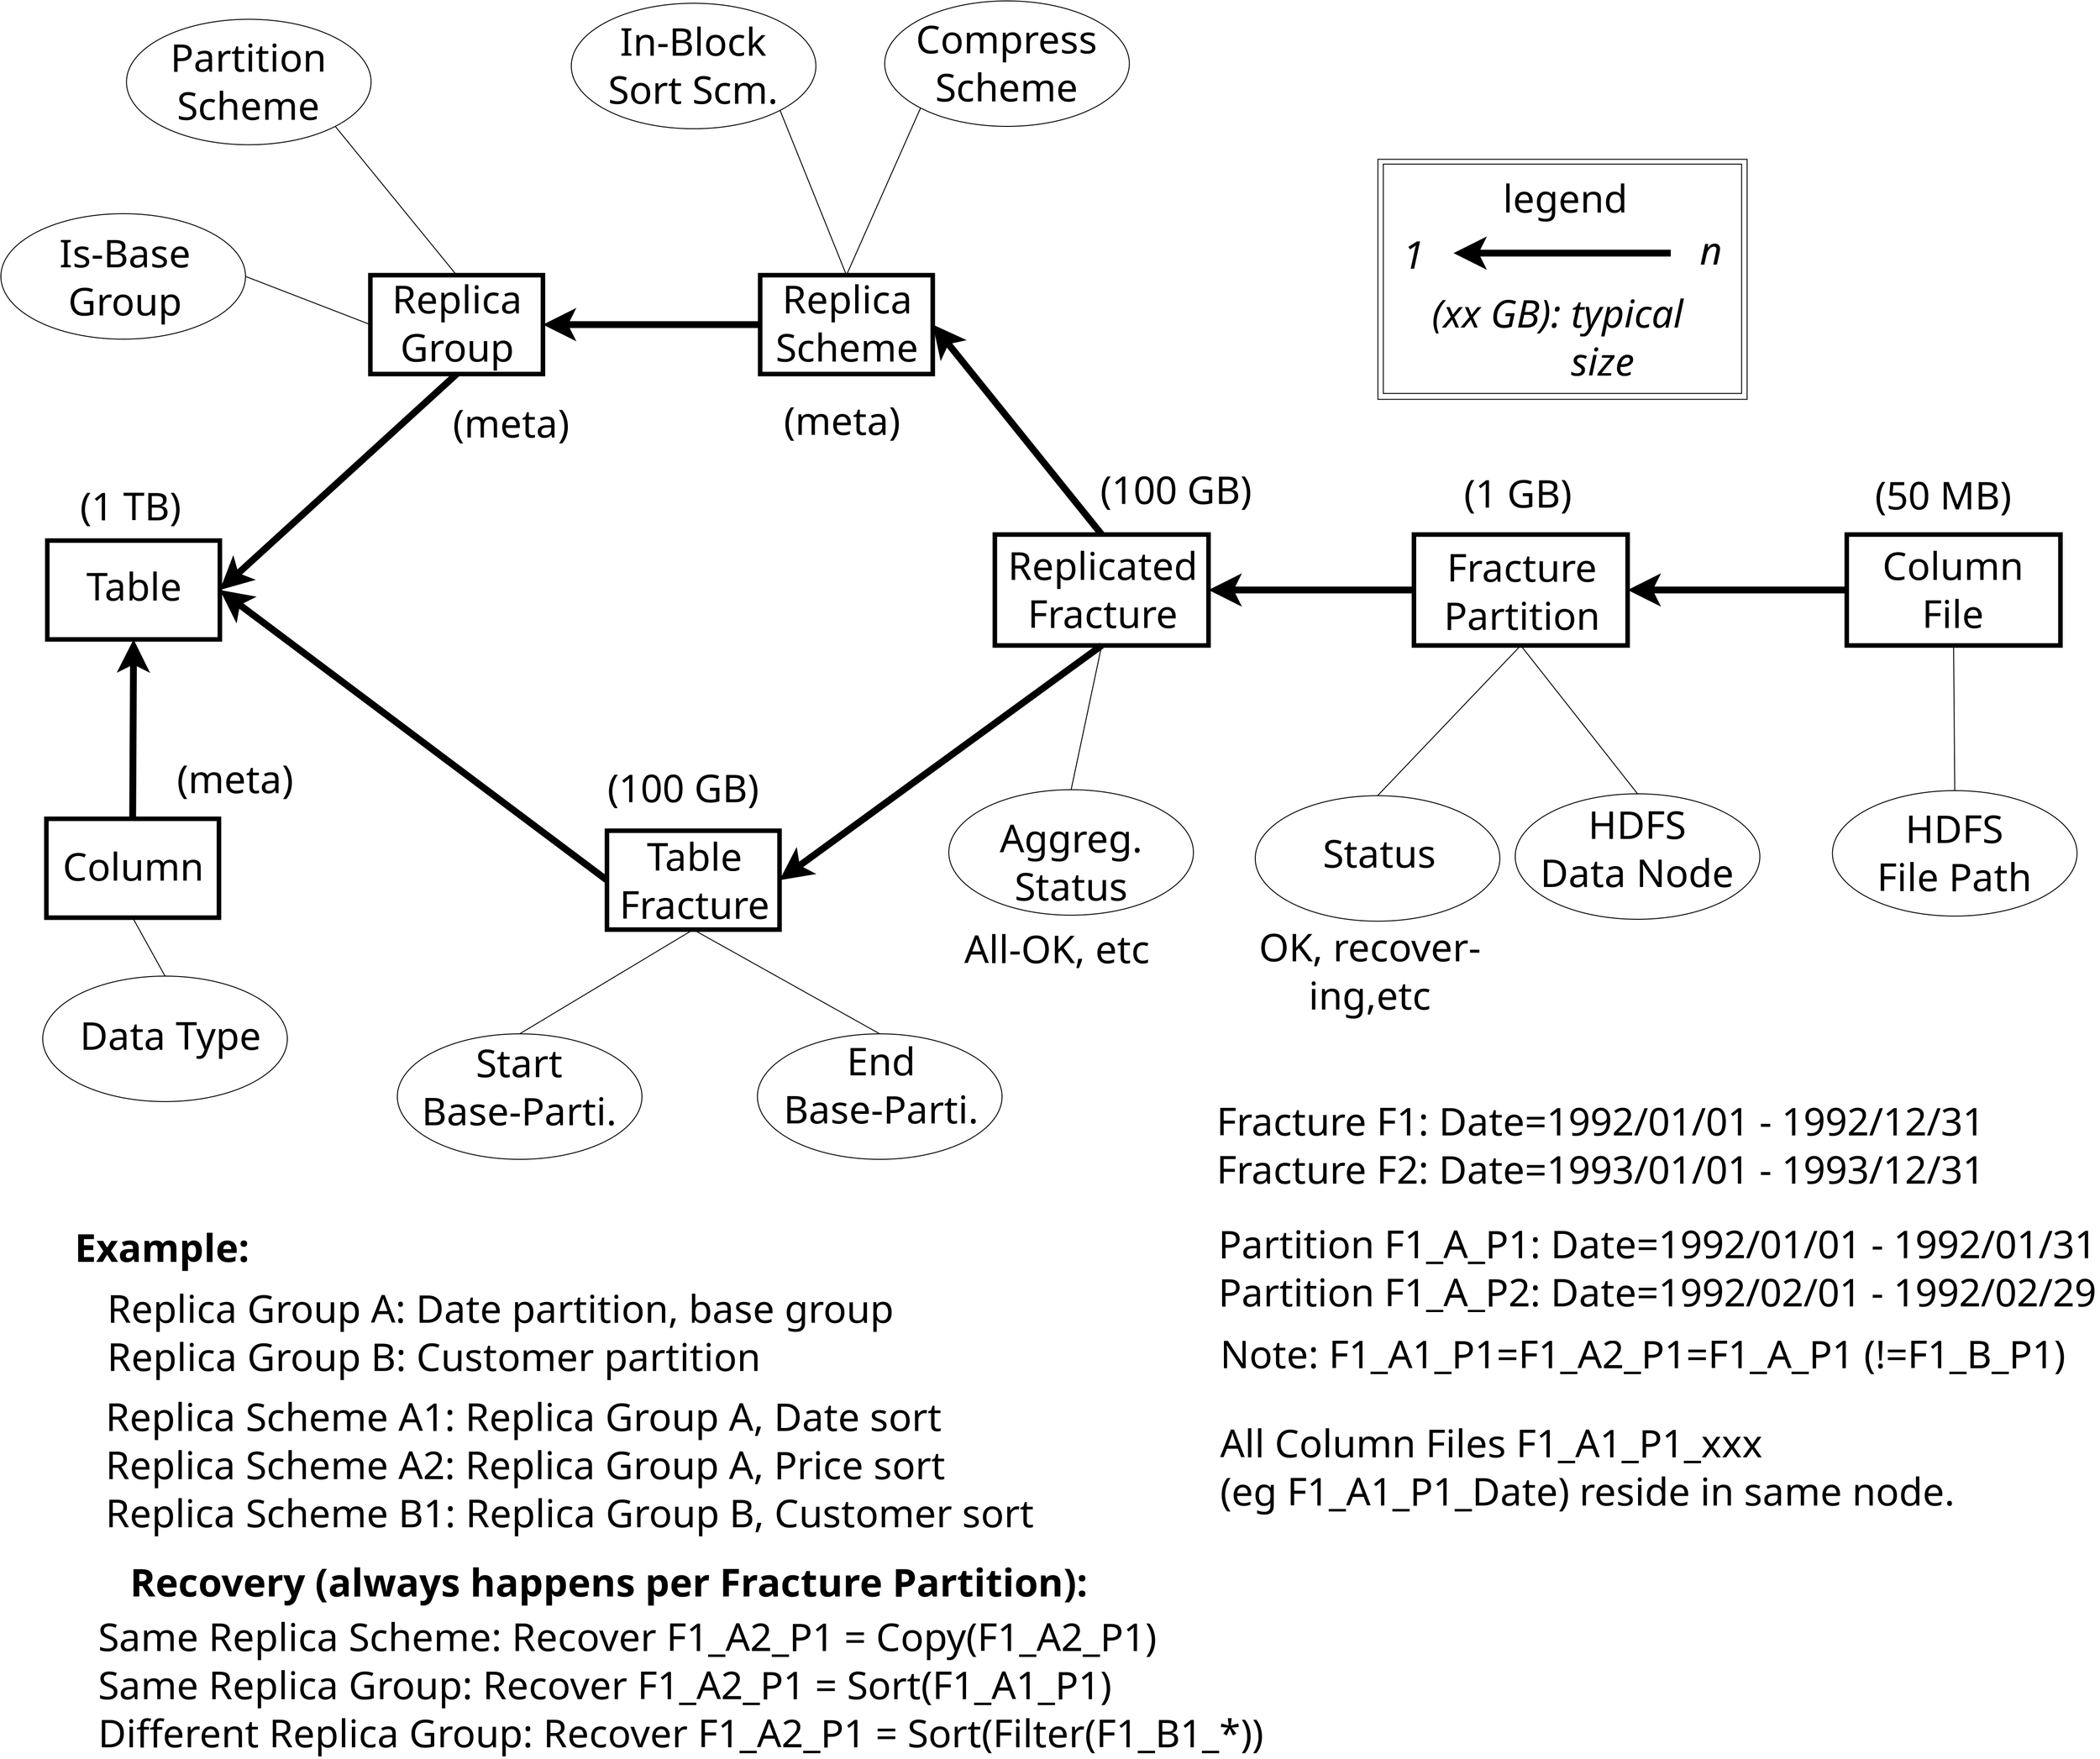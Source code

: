 <?xml version="1.0" encoding="UTF-8"?>
<dia:diagram xmlns:dia="http://www.lysator.liu.se/~alla/dia/">
  <dia:layer name="Background" visible="true" active="true">
    <dia:group>
      <dia:object type="Standard - Box" version="0" id="O0">
        <dia:attribute name="obj_pos">
          <dia:point val="32.94,-18.106"/>
        </dia:attribute>
        <dia:attribute name="obj_bb">
          <dia:rectangle val="32.69,-18.356;52.17,-6.984"/>
        </dia:attribute>
        <dia:attribute name="elem_corner">
          <dia:point val="32.94,-18.106"/>
        </dia:attribute>
        <dia:attribute name="elem_width">
          <dia:real val="18.98"/>
        </dia:attribute>
        <dia:attribute name="elem_height">
          <dia:real val="10.872"/>
        </dia:attribute>
        <dia:attribute name="border_width">
          <dia:real val="0.5"/>
        </dia:attribute>
        <dia:attribute name="show_background">
          <dia:boolean val="true"/>
        </dia:attribute>
      </dia:object>
      <dia:object type="Standard - Text" version="1" id="O1">
        <dia:attribute name="obj_pos">
          <dia:point val="42.49,-13.906"/>
        </dia:attribute>
        <dia:attribute name="obj_bb">
          <dia:rectangle val="33.975,-17.836;51.005,-7.615"/>
        </dia:attribute>
        <dia:attribute name="text">
          <dia:composite type="text">
            <dia:attribute name="string">
              <dia:string>#Replica
Scheme#</dia:string>
            </dia:attribute>
            <dia:attribute name="font">
              <dia:font family="sans" style="0" name="Helvetica"/>
            </dia:attribute>
            <dia:attribute name="height">
              <dia:real val="5.292"/>
            </dia:attribute>
            <dia:attribute name="pos">
              <dia:point val="42.49,-13.906"/>
            </dia:attribute>
            <dia:attribute name="color">
              <dia:color val="#000000"/>
            </dia:attribute>
            <dia:attribute name="alignment">
              <dia:enum val="1"/>
            </dia:attribute>
          </dia:composite>
        </dia:attribute>
        <dia:attribute name="valign">
          <dia:enum val="3"/>
        </dia:attribute>
      </dia:object>
      <dia:object type="Standard - Text" version="1" id="O2">
        <dia:attribute name="obj_pos">
          <dia:point val="42.43,-12.67"/>
        </dia:attribute>
        <dia:attribute name="obj_bb">
          <dia:rectangle val="42.43,-13.265;42.43,-12.518"/>
        </dia:attribute>
        <dia:attribute name="text">
          <dia:composite type="text">
            <dia:attribute name="string">
              <dia:string>##</dia:string>
            </dia:attribute>
            <dia:attribute name="font">
              <dia:font family="sans" style="0" name="Helvetica"/>
            </dia:attribute>
            <dia:attribute name="height">
              <dia:real val="0.8"/>
            </dia:attribute>
            <dia:attribute name="pos">
              <dia:point val="42.43,-12.67"/>
            </dia:attribute>
            <dia:attribute name="color">
              <dia:color val="#000000"/>
            </dia:attribute>
            <dia:attribute name="alignment">
              <dia:enum val="0"/>
            </dia:attribute>
          </dia:composite>
        </dia:attribute>
        <dia:attribute name="valign">
          <dia:enum val="3"/>
        </dia:attribute>
        <dia:connections>
          <dia:connection handle="0" to="O0" connection="8"/>
        </dia:connections>
      </dia:object>
    </dia:group>
    <dia:group>
      <dia:object type="Standard - Box" version="0" id="O3">
        <dia:attribute name="obj_pos">
          <dia:point val="-9.93,-18.106"/>
        </dia:attribute>
        <dia:attribute name="obj_bb">
          <dia:rectangle val="-10.18,-18.356;9.3,-6.984"/>
        </dia:attribute>
        <dia:attribute name="elem_corner">
          <dia:point val="-9.93,-18.106"/>
        </dia:attribute>
        <dia:attribute name="elem_width">
          <dia:real val="18.98"/>
        </dia:attribute>
        <dia:attribute name="elem_height">
          <dia:real val="10.872"/>
        </dia:attribute>
        <dia:attribute name="border_width">
          <dia:real val="0.5"/>
        </dia:attribute>
        <dia:attribute name="show_background">
          <dia:boolean val="true"/>
        </dia:attribute>
      </dia:object>
      <dia:object type="Standard - Text" version="1" id="O4">
        <dia:attribute name="obj_pos">
          <dia:point val="-0.38,-13.906"/>
        </dia:attribute>
        <dia:attribute name="obj_bb">
          <dia:rectangle val="-8.036,-17.836;7.276,-7.615"/>
        </dia:attribute>
        <dia:attribute name="text">
          <dia:composite type="text">
            <dia:attribute name="string">
              <dia:string>#Replica
Group#</dia:string>
            </dia:attribute>
            <dia:attribute name="font">
              <dia:font family="sans" style="0" name="Helvetica"/>
            </dia:attribute>
            <dia:attribute name="height">
              <dia:real val="5.292"/>
            </dia:attribute>
            <dia:attribute name="pos">
              <dia:point val="-0.38,-13.906"/>
            </dia:attribute>
            <dia:attribute name="color">
              <dia:color val="#000000"/>
            </dia:attribute>
            <dia:attribute name="alignment">
              <dia:enum val="1"/>
            </dia:attribute>
          </dia:composite>
        </dia:attribute>
        <dia:attribute name="valign">
          <dia:enum val="3"/>
        </dia:attribute>
      </dia:object>
      <dia:object type="Standard - Text" version="1" id="O5">
        <dia:attribute name="obj_pos">
          <dia:point val="-0.44,-12.67"/>
        </dia:attribute>
        <dia:attribute name="obj_bb">
          <dia:rectangle val="-0.44,-13.265;-0.44,-12.518"/>
        </dia:attribute>
        <dia:attribute name="text">
          <dia:composite type="text">
            <dia:attribute name="string">
              <dia:string>##</dia:string>
            </dia:attribute>
            <dia:attribute name="font">
              <dia:font family="sans" style="0" name="Helvetica"/>
            </dia:attribute>
            <dia:attribute name="height">
              <dia:real val="0.8"/>
            </dia:attribute>
            <dia:attribute name="pos">
              <dia:point val="-0.44,-12.67"/>
            </dia:attribute>
            <dia:attribute name="color">
              <dia:color val="#000000"/>
            </dia:attribute>
            <dia:attribute name="alignment">
              <dia:enum val="0"/>
            </dia:attribute>
          </dia:composite>
        </dia:attribute>
        <dia:attribute name="valign">
          <dia:enum val="3"/>
        </dia:attribute>
        <dia:connections>
          <dia:connection handle="0" to="O3" connection="8"/>
        </dia:connections>
      </dia:object>
    </dia:group>
    <dia:group>
      <dia:object type="Standard - Box" version="0" id="O6">
        <dia:attribute name="obj_pos">
          <dia:point val="16.09,42.992"/>
        </dia:attribute>
        <dia:attribute name="obj_bb">
          <dia:rectangle val="15.84,42.742;35.32,54.115"/>
        </dia:attribute>
        <dia:attribute name="elem_corner">
          <dia:point val="16.09,42.992"/>
        </dia:attribute>
        <dia:attribute name="elem_width">
          <dia:real val="18.98"/>
        </dia:attribute>
        <dia:attribute name="elem_height">
          <dia:real val="10.872"/>
        </dia:attribute>
        <dia:attribute name="border_width">
          <dia:real val="0.5"/>
        </dia:attribute>
        <dia:attribute name="show_background">
          <dia:boolean val="true"/>
        </dia:attribute>
      </dia:object>
      <dia:object type="Standard - Text" version="1" id="O7">
        <dia:attribute name="obj_pos">
          <dia:point val="25.727,47.392"/>
        </dia:attribute>
        <dia:attribute name="obj_bb">
          <dia:rectangle val="17.036,43.462;34.418,53.684"/>
        </dia:attribute>
        <dia:attribute name="text">
          <dia:composite type="text">
            <dia:attribute name="string">
              <dia:string>#Table
Fracture#</dia:string>
            </dia:attribute>
            <dia:attribute name="font">
              <dia:font family="sans" style="0" name="Helvetica"/>
            </dia:attribute>
            <dia:attribute name="height">
              <dia:real val="5.292"/>
            </dia:attribute>
            <dia:attribute name="pos">
              <dia:point val="25.727,47.392"/>
            </dia:attribute>
            <dia:attribute name="color">
              <dia:color val="#000000"/>
            </dia:attribute>
            <dia:attribute name="alignment">
              <dia:enum val="1"/>
            </dia:attribute>
          </dia:composite>
        </dia:attribute>
        <dia:attribute name="valign">
          <dia:enum val="3"/>
        </dia:attribute>
      </dia:object>
      <dia:object type="Standard - Text" version="1" id="O8">
        <dia:attribute name="obj_pos">
          <dia:point val="25.58,48.429"/>
        </dia:attribute>
        <dia:attribute name="obj_bb">
          <dia:rectangle val="25.58,47.834;25.58,48.581"/>
        </dia:attribute>
        <dia:attribute name="text">
          <dia:composite type="text">
            <dia:attribute name="string">
              <dia:string>##</dia:string>
            </dia:attribute>
            <dia:attribute name="font">
              <dia:font family="sans" style="0" name="Helvetica"/>
            </dia:attribute>
            <dia:attribute name="height">
              <dia:real val="0.8"/>
            </dia:attribute>
            <dia:attribute name="pos">
              <dia:point val="25.58,48.429"/>
            </dia:attribute>
            <dia:attribute name="color">
              <dia:color val="#000000"/>
            </dia:attribute>
            <dia:attribute name="alignment">
              <dia:enum val="0"/>
            </dia:attribute>
          </dia:composite>
        </dia:attribute>
        <dia:attribute name="valign">
          <dia:enum val="3"/>
        </dia:attribute>
        <dia:connections>
          <dia:connection handle="0" to="O6" connection="8"/>
        </dia:connections>
      </dia:object>
    </dia:group>
    <dia:group>
      <dia:object type="Standard - Box" version="0" id="O9">
        <dia:attribute name="obj_pos">
          <dia:point val="-45.46,11.08"/>
        </dia:attribute>
        <dia:attribute name="obj_bb">
          <dia:rectangle val="-45.71,10.83;-26.23,22.203"/>
        </dia:attribute>
        <dia:attribute name="elem_corner">
          <dia:point val="-45.46,11.08"/>
        </dia:attribute>
        <dia:attribute name="elem_width">
          <dia:real val="18.98"/>
        </dia:attribute>
        <dia:attribute name="elem_height">
          <dia:real val="10.872"/>
        </dia:attribute>
        <dia:attribute name="border_width">
          <dia:real val="0.5"/>
        </dia:attribute>
        <dia:attribute name="show_background">
          <dia:boolean val="true"/>
        </dia:attribute>
      </dia:object>
      <dia:object type="Standard - Text" version="1" id="O10">
        <dia:attribute name="obj_pos">
          <dia:point val="-35.91,17.68"/>
        </dia:attribute>
        <dia:attribute name="obj_bb">
          <dia:rectangle val="-41.382,13.75;-30.437,18.68"/>
        </dia:attribute>
        <dia:attribute name="text">
          <dia:composite type="text">
            <dia:attribute name="string">
              <dia:string>#Table#</dia:string>
            </dia:attribute>
            <dia:attribute name="font">
              <dia:font family="sans" style="0" name="Helvetica"/>
            </dia:attribute>
            <dia:attribute name="height">
              <dia:real val="5.292"/>
            </dia:attribute>
            <dia:attribute name="pos">
              <dia:point val="-35.91,17.68"/>
            </dia:attribute>
            <dia:attribute name="color">
              <dia:color val="#000000"/>
            </dia:attribute>
            <dia:attribute name="alignment">
              <dia:enum val="1"/>
            </dia:attribute>
          </dia:composite>
        </dia:attribute>
        <dia:attribute name="valign">
          <dia:enum val="3"/>
        </dia:attribute>
      </dia:object>
      <dia:object type="Standard - Text" version="1" id="O11">
        <dia:attribute name="obj_pos">
          <dia:point val="-35.97,16.516"/>
        </dia:attribute>
        <dia:attribute name="obj_bb">
          <dia:rectangle val="-35.97,15.921;-35.97,16.669"/>
        </dia:attribute>
        <dia:attribute name="text">
          <dia:composite type="text">
            <dia:attribute name="string">
              <dia:string>##</dia:string>
            </dia:attribute>
            <dia:attribute name="font">
              <dia:font family="sans" style="0" name="Helvetica"/>
            </dia:attribute>
            <dia:attribute name="height">
              <dia:real val="0.8"/>
            </dia:attribute>
            <dia:attribute name="pos">
              <dia:point val="-35.97,16.516"/>
            </dia:attribute>
            <dia:attribute name="color">
              <dia:color val="#000000"/>
            </dia:attribute>
            <dia:attribute name="alignment">
              <dia:enum val="0"/>
            </dia:attribute>
          </dia:composite>
        </dia:attribute>
        <dia:attribute name="valign">
          <dia:enum val="3"/>
        </dia:attribute>
        <dia:connections>
          <dia:connection handle="0" to="O9" connection="8"/>
        </dia:connections>
      </dia:object>
    </dia:group>
    <dia:group>
      <dia:object type="Standard - Ellipse" version="0" id="O12">
        <dia:attribute name="obj_pos">
          <dia:point val="-36.75,-46.25"/>
        </dia:attribute>
        <dia:attribute name="obj_bb">
          <dia:rectangle val="-36.8,-46.3;-9.8,-32.4"/>
        </dia:attribute>
        <dia:attribute name="elem_corner">
          <dia:point val="-36.75,-46.25"/>
        </dia:attribute>
        <dia:attribute name="elem_width">
          <dia:real val="26.9"/>
        </dia:attribute>
        <dia:attribute name="elem_height">
          <dia:real val="13.8"/>
        </dia:attribute>
      </dia:object>
      <dia:object type="Standard - Text" version="1" id="O13">
        <dia:attribute name="obj_pos">
          <dia:point val="-23.354,-40.49"/>
        </dia:attribute>
        <dia:attribute name="obj_bb">
          <dia:rectangle val="-32.172,-44.42;-14.535,-34.198"/>
        </dia:attribute>
        <dia:attribute name="text">
          <dia:composite type="text">
            <dia:attribute name="string">
              <dia:string>#Partition
Scheme#</dia:string>
            </dia:attribute>
            <dia:attribute name="font">
              <dia:font family="sans" style="0" name="Helvetica"/>
            </dia:attribute>
            <dia:attribute name="height">
              <dia:real val="5.292"/>
            </dia:attribute>
            <dia:attribute name="pos">
              <dia:point val="-23.354,-40.49"/>
            </dia:attribute>
            <dia:attribute name="color">
              <dia:color val="#000000"/>
            </dia:attribute>
            <dia:attribute name="alignment">
              <dia:enum val="1"/>
            </dia:attribute>
          </dia:composite>
        </dia:attribute>
        <dia:attribute name="valign">
          <dia:enum val="3"/>
        </dia:attribute>
      </dia:object>
    </dia:group>
    <dia:group>
      <dia:object type="Standard - Ellipse" version="0" id="O14">
        <dia:attribute name="obj_pos">
          <dia:point val="12.17,-48.01"/>
        </dia:attribute>
        <dia:attribute name="obj_bb">
          <dia:rectangle val="12.12,-48.06;39.12,-34.16"/>
        </dia:attribute>
        <dia:attribute name="elem_corner">
          <dia:point val="12.17,-48.01"/>
        </dia:attribute>
        <dia:attribute name="elem_width">
          <dia:real val="26.9"/>
        </dia:attribute>
        <dia:attribute name="elem_height">
          <dia:real val="13.8"/>
        </dia:attribute>
      </dia:object>
      <dia:object type="Standard - Text" version="1" id="O15">
        <dia:attribute name="obj_pos">
          <dia:point val="25.567,-42.25"/>
        </dia:attribute>
        <dia:attribute name="obj_bb">
          <dia:rectangle val="15.314,-46.18;35.819,-35.958"/>
        </dia:attribute>
        <dia:attribute name="text">
          <dia:composite type="text">
            <dia:attribute name="string">
              <dia:string>#In-Block
Sort Scm.#</dia:string>
            </dia:attribute>
            <dia:attribute name="font">
              <dia:font family="sans" style="0" name="Helvetica"/>
            </dia:attribute>
            <dia:attribute name="height">
              <dia:real val="5.292"/>
            </dia:attribute>
            <dia:attribute name="pos">
              <dia:point val="25.567,-42.25"/>
            </dia:attribute>
            <dia:attribute name="color">
              <dia:color val="#000000"/>
            </dia:attribute>
            <dia:attribute name="alignment">
              <dia:enum val="1"/>
            </dia:attribute>
          </dia:composite>
        </dia:attribute>
        <dia:attribute name="valign">
          <dia:enum val="3"/>
        </dia:attribute>
      </dia:object>
    </dia:group>
    <dia:group>
      <dia:object type="Standard - Ellipse" version="0" id="O16">
        <dia:attribute name="obj_pos">
          <dia:point val="46.64,-48.27"/>
        </dia:attribute>
        <dia:attribute name="obj_bb">
          <dia:rectangle val="46.59,-48.32;73.59,-34.42"/>
        </dia:attribute>
        <dia:attribute name="elem_corner">
          <dia:point val="46.64,-48.27"/>
        </dia:attribute>
        <dia:attribute name="elem_width">
          <dia:real val="26.9"/>
        </dia:attribute>
        <dia:attribute name="elem_height">
          <dia:real val="13.8"/>
        </dia:attribute>
      </dia:object>
      <dia:object type="Standard - Text" version="1" id="O17">
        <dia:attribute name="obj_pos">
          <dia:point val="60.036,-42.51"/>
        </dia:attribute>
        <dia:attribute name="obj_bb">
          <dia:rectangle val="49.528,-46.44;70.545,-36.218"/>
        </dia:attribute>
        <dia:attribute name="text">
          <dia:composite type="text">
            <dia:attribute name="string">
              <dia:string>#Compress
Scheme#</dia:string>
            </dia:attribute>
            <dia:attribute name="font">
              <dia:font family="sans" style="0" name="Helvetica"/>
            </dia:attribute>
            <dia:attribute name="height">
              <dia:real val="5.292"/>
            </dia:attribute>
            <dia:attribute name="pos">
              <dia:point val="60.036,-42.51"/>
            </dia:attribute>
            <dia:attribute name="color">
              <dia:color val="#000000"/>
            </dia:attribute>
            <dia:attribute name="alignment">
              <dia:enum val="1"/>
            </dia:attribute>
          </dia:composite>
        </dia:attribute>
        <dia:attribute name="valign">
          <dia:enum val="3"/>
        </dia:attribute>
      </dia:object>
    </dia:group>
    <dia:group>
      <dia:object type="Standard - Box" version="0" id="O18">
        <dia:attribute name="obj_pos">
          <dia:point val="58.75,10.416"/>
        </dia:attribute>
        <dia:attribute name="obj_bb">
          <dia:rectangle val="58.5,10.166;82.5,22.866"/>
        </dia:attribute>
        <dia:attribute name="elem_corner">
          <dia:point val="58.75,10.416"/>
        </dia:attribute>
        <dia:attribute name="elem_width">
          <dia:real val="23.5"/>
        </dia:attribute>
        <dia:attribute name="elem_height">
          <dia:real val="12.2"/>
        </dia:attribute>
        <dia:attribute name="border_width">
          <dia:real val="0.5"/>
        </dia:attribute>
        <dia:attribute name="show_background">
          <dia:boolean val="true"/>
        </dia:attribute>
      </dia:object>
      <dia:object type="Standard - Text" version="1" id="O19">
        <dia:attribute name="obj_pos">
          <dia:point val="70.62,15.406"/>
        </dia:attribute>
        <dia:attribute name="obj_bb">
          <dia:rectangle val="59.488,11.476;81.753,21.698"/>
        </dia:attribute>
        <dia:attribute name="text">
          <dia:composite type="text">
            <dia:attribute name="string">
              <dia:string>#Replicated
Fracture#</dia:string>
            </dia:attribute>
            <dia:attribute name="font">
              <dia:font family="sans" style="0" name="Helvetica"/>
            </dia:attribute>
            <dia:attribute name="height">
              <dia:real val="5.292"/>
            </dia:attribute>
            <dia:attribute name="pos">
              <dia:point val="70.62,15.406"/>
            </dia:attribute>
            <dia:attribute name="color">
              <dia:color val="#000000"/>
            </dia:attribute>
            <dia:attribute name="alignment">
              <dia:enum val="1"/>
            </dia:attribute>
          </dia:composite>
        </dia:attribute>
        <dia:attribute name="valign">
          <dia:enum val="3"/>
        </dia:attribute>
      </dia:object>
      <dia:object type="Standard - Text" version="1" id="O20">
        <dia:attribute name="obj_pos">
          <dia:point val="70.5,16.516"/>
        </dia:attribute>
        <dia:attribute name="obj_bb">
          <dia:rectangle val="70.5,15.921;70.5,16.669"/>
        </dia:attribute>
        <dia:attribute name="text">
          <dia:composite type="text">
            <dia:attribute name="string">
              <dia:string>##</dia:string>
            </dia:attribute>
            <dia:attribute name="font">
              <dia:font family="sans" style="0" name="Helvetica"/>
            </dia:attribute>
            <dia:attribute name="height">
              <dia:real val="0.8"/>
            </dia:attribute>
            <dia:attribute name="pos">
              <dia:point val="70.5,16.516"/>
            </dia:attribute>
            <dia:attribute name="color">
              <dia:color val="#000000"/>
            </dia:attribute>
            <dia:attribute name="alignment">
              <dia:enum val="0"/>
            </dia:attribute>
          </dia:composite>
        </dia:attribute>
        <dia:attribute name="valign">
          <dia:enum val="3"/>
        </dia:attribute>
        <dia:connections>
          <dia:connection handle="0" to="O18" connection="8"/>
        </dia:connections>
      </dia:object>
    </dia:group>
    <dia:group>
      <dia:object type="Standard - Box" version="0" id="O21">
        <dia:attribute name="obj_pos">
          <dia:point val="152.44,10.416"/>
        </dia:attribute>
        <dia:attribute name="obj_bb">
          <dia:rectangle val="152.19,10.166;176.19,22.866"/>
        </dia:attribute>
        <dia:attribute name="elem_corner">
          <dia:point val="152.44,10.416"/>
        </dia:attribute>
        <dia:attribute name="elem_width">
          <dia:real val="23.5"/>
        </dia:attribute>
        <dia:attribute name="elem_height">
          <dia:real val="12.2"/>
        </dia:attribute>
        <dia:attribute name="border_width">
          <dia:real val="0.5"/>
        </dia:attribute>
        <dia:attribute name="show_background">
          <dia:boolean val="true"/>
        </dia:attribute>
      </dia:object>
      <dia:object type="Standard - Text" version="1" id="O22">
        <dia:attribute name="obj_pos">
          <dia:point val="164.11,15.406"/>
        </dia:attribute>
        <dia:attribute name="obj_bb">
          <dia:rectangle val="156.006,11.476;172.214,21.698"/>
        </dia:attribute>
        <dia:attribute name="text">
          <dia:composite type="text">
            <dia:attribute name="string">
              <dia:string>#Column
File#</dia:string>
            </dia:attribute>
            <dia:attribute name="font">
              <dia:font family="sans" style="0" name="Helvetica"/>
            </dia:attribute>
            <dia:attribute name="height">
              <dia:real val="5.292"/>
            </dia:attribute>
            <dia:attribute name="pos">
              <dia:point val="164.11,15.406"/>
            </dia:attribute>
            <dia:attribute name="color">
              <dia:color val="#000000"/>
            </dia:attribute>
            <dia:attribute name="alignment">
              <dia:enum val="1"/>
            </dia:attribute>
          </dia:composite>
        </dia:attribute>
        <dia:attribute name="valign">
          <dia:enum val="3"/>
        </dia:attribute>
      </dia:object>
      <dia:object type="Standard - Text" version="1" id="O23">
        <dia:attribute name="obj_pos">
          <dia:point val="158.05,16.086"/>
        </dia:attribute>
        <dia:attribute name="obj_bb">
          <dia:rectangle val="158.05,15.491;158.05,16.239"/>
        </dia:attribute>
        <dia:attribute name="text">
          <dia:composite type="text">
            <dia:attribute name="string">
              <dia:string>##</dia:string>
            </dia:attribute>
            <dia:attribute name="font">
              <dia:font family="sans" style="0" name="Helvetica"/>
            </dia:attribute>
            <dia:attribute name="height">
              <dia:real val="0.8"/>
            </dia:attribute>
            <dia:attribute name="pos">
              <dia:point val="158.05,16.086"/>
            </dia:attribute>
            <dia:attribute name="color">
              <dia:color val="#000000"/>
            </dia:attribute>
            <dia:attribute name="alignment">
              <dia:enum val="0"/>
            </dia:attribute>
          </dia:composite>
        </dia:attribute>
        <dia:attribute name="valign">
          <dia:enum val="3"/>
        </dia:attribute>
      </dia:object>
    </dia:group>
    <dia:group>
      <dia:object type="Standard - Ellipse" version="0" id="O24">
        <dia:attribute name="obj_pos">
          <dia:point val="32.64,65.33"/>
        </dia:attribute>
        <dia:attribute name="obj_bb">
          <dia:rectangle val="32.59,65.28;59.59,79.18"/>
        </dia:attribute>
        <dia:attribute name="elem_corner">
          <dia:point val="32.64,65.33"/>
        </dia:attribute>
        <dia:attribute name="elem_width">
          <dia:real val="26.9"/>
        </dia:attribute>
        <dia:attribute name="elem_height">
          <dia:real val="13.8"/>
        </dia:attribute>
      </dia:object>
      <dia:object type="Standard - Text" version="1" id="O25">
        <dia:attribute name="obj_pos">
          <dia:point val="46.236,69.89"/>
        </dia:attribute>
        <dia:attribute name="obj_bb">
          <dia:rectangle val="34.883,65.96;57.59,76.182"/>
        </dia:attribute>
        <dia:attribute name="text">
          <dia:composite type="text">
            <dia:attribute name="string">
              <dia:string>#End
Base-Parti.#</dia:string>
            </dia:attribute>
            <dia:attribute name="font">
              <dia:font family="sans" style="0" name="Helvetica"/>
            </dia:attribute>
            <dia:attribute name="height">
              <dia:real val="5.292"/>
            </dia:attribute>
            <dia:attribute name="pos">
              <dia:point val="46.236,69.89"/>
            </dia:attribute>
            <dia:attribute name="color">
              <dia:color val="#000000"/>
            </dia:attribute>
            <dia:attribute name="alignment">
              <dia:enum val="1"/>
            </dia:attribute>
          </dia:composite>
        </dia:attribute>
        <dia:attribute name="valign">
          <dia:enum val="3"/>
        </dia:attribute>
      </dia:object>
    </dia:group>
    <dia:group>
      <dia:object type="Standard - Ellipse" version="0" id="O26">
        <dia:attribute name="obj_pos">
          <dia:point val="-6.96,65.33"/>
        </dia:attribute>
        <dia:attribute name="obj_bb">
          <dia:rectangle val="-7.01,65.28;19.99,79.18"/>
        </dia:attribute>
        <dia:attribute name="elem_corner">
          <dia:point val="-6.96,65.33"/>
        </dia:attribute>
        <dia:attribute name="elem_width">
          <dia:real val="26.9"/>
        </dia:attribute>
        <dia:attribute name="elem_height">
          <dia:real val="13.8"/>
        </dia:attribute>
      </dia:object>
      <dia:object type="Standard - Text" version="1" id="O27">
        <dia:attribute name="obj_pos">
          <dia:point val="6.436,70.09"/>
        </dia:attribute>
        <dia:attribute name="obj_bb">
          <dia:rectangle val="-4.917,66.16;17.79,76.382"/>
        </dia:attribute>
        <dia:attribute name="text">
          <dia:composite type="text">
            <dia:attribute name="string">
              <dia:string>#Start
Base-Parti.#</dia:string>
            </dia:attribute>
            <dia:attribute name="font">
              <dia:font family="sans" style="0" name="Helvetica"/>
            </dia:attribute>
            <dia:attribute name="height">
              <dia:real val="5.292"/>
            </dia:attribute>
            <dia:attribute name="pos">
              <dia:point val="6.436,70.09"/>
            </dia:attribute>
            <dia:attribute name="color">
              <dia:color val="#000000"/>
            </dia:attribute>
            <dia:attribute name="alignment">
              <dia:enum val="1"/>
            </dia:attribute>
          </dia:composite>
        </dia:attribute>
        <dia:attribute name="valign">
          <dia:enum val="3"/>
        </dia:attribute>
      </dia:object>
    </dia:group>
    <dia:object type="Standard - Ellipse" version="0" id="O28">
      <dia:attribute name="obj_pos">
        <dia:point val="-50.56,-24.87"/>
      </dia:attribute>
      <dia:attribute name="obj_bb">
        <dia:rectangle val="-50.61,-24.92;-23.61,-11.02"/>
      </dia:attribute>
      <dia:attribute name="elem_corner">
        <dia:point val="-50.56,-24.87"/>
      </dia:attribute>
      <dia:attribute name="elem_width">
        <dia:real val="26.9"/>
      </dia:attribute>
      <dia:attribute name="elem_height">
        <dia:real val="13.8"/>
      </dia:attribute>
    </dia:object>
    <dia:object type="Standard - Text" version="1" id="O29">
      <dia:attribute name="obj_pos">
        <dia:point val="-36.91,-18.97"/>
      </dia:attribute>
      <dia:attribute name="obj_bb">
        <dia:rectangle val="-44.477,-22.9;-29.342,-12.678"/>
      </dia:attribute>
      <dia:attribute name="text">
        <dia:composite type="text">
          <dia:attribute name="string">
            <dia:string>#Is-Base
Group#</dia:string>
          </dia:attribute>
          <dia:attribute name="font">
            <dia:font family="sans" style="0" name="Helvetica"/>
          </dia:attribute>
          <dia:attribute name="height">
            <dia:real val="5.292"/>
          </dia:attribute>
          <dia:attribute name="pos">
            <dia:point val="-36.91,-18.97"/>
          </dia:attribute>
          <dia:attribute name="color">
            <dia:color val="#000000"/>
          </dia:attribute>
          <dia:attribute name="alignment">
            <dia:enum val="1"/>
          </dia:attribute>
        </dia:composite>
      </dia:attribute>
      <dia:attribute name="valign">
        <dia:enum val="3"/>
      </dia:attribute>
    </dia:object>
    <dia:group>
      <dia:object type="Standard - Box" version="0" id="O30">
        <dia:attribute name="obj_pos">
          <dia:point val="104.84,10.416"/>
        </dia:attribute>
        <dia:attribute name="obj_bb">
          <dia:rectangle val="104.59,10.166;128.59,22.866"/>
        </dia:attribute>
        <dia:attribute name="elem_corner">
          <dia:point val="104.84,10.416"/>
        </dia:attribute>
        <dia:attribute name="elem_width">
          <dia:real val="23.5"/>
        </dia:attribute>
        <dia:attribute name="elem_height">
          <dia:real val="12.2"/>
        </dia:attribute>
        <dia:attribute name="border_width">
          <dia:real val="0.5"/>
        </dia:attribute>
        <dia:attribute name="show_background">
          <dia:boolean val="true"/>
        </dia:attribute>
      </dia:object>
      <dia:object type="Standard - Text" version="1" id="O31">
        <dia:attribute name="obj_pos">
          <dia:point val="116.71,15.606"/>
        </dia:attribute>
        <dia:attribute name="obj_bb">
          <dia:rectangle val="107.891,11.676;125.529,21.898"/>
        </dia:attribute>
        <dia:attribute name="text">
          <dia:composite type="text">
            <dia:attribute name="string">
              <dia:string>#Fracture
Partition#</dia:string>
            </dia:attribute>
            <dia:attribute name="font">
              <dia:font family="sans" style="0" name="Helvetica"/>
            </dia:attribute>
            <dia:attribute name="height">
              <dia:real val="5.292"/>
            </dia:attribute>
            <dia:attribute name="pos">
              <dia:point val="116.71,15.606"/>
            </dia:attribute>
            <dia:attribute name="color">
              <dia:color val="#000000"/>
            </dia:attribute>
            <dia:attribute name="alignment">
              <dia:enum val="1"/>
            </dia:attribute>
          </dia:composite>
        </dia:attribute>
        <dia:attribute name="valign">
          <dia:enum val="3"/>
        </dia:attribute>
      </dia:object>
      <dia:object type="Standard - Text" version="1" id="O32">
        <dia:attribute name="obj_pos">
          <dia:point val="116.59,16.516"/>
        </dia:attribute>
        <dia:attribute name="obj_bb">
          <dia:rectangle val="116.59,15.921;116.59,16.669"/>
        </dia:attribute>
        <dia:attribute name="text">
          <dia:composite type="text">
            <dia:attribute name="string">
              <dia:string>##</dia:string>
            </dia:attribute>
            <dia:attribute name="font">
              <dia:font family="sans" style="0" name="Helvetica"/>
            </dia:attribute>
            <dia:attribute name="height">
              <dia:real val="0.8"/>
            </dia:attribute>
            <dia:attribute name="pos">
              <dia:point val="116.59,16.516"/>
            </dia:attribute>
            <dia:attribute name="color">
              <dia:color val="#000000"/>
            </dia:attribute>
            <dia:attribute name="alignment">
              <dia:enum val="0"/>
            </dia:attribute>
          </dia:composite>
        </dia:attribute>
        <dia:attribute name="valign">
          <dia:enum val="3"/>
        </dia:attribute>
        <dia:connections>
          <dia:connection handle="0" to="O30" connection="8"/>
        </dia:connections>
      </dia:object>
    </dia:group>
    <dia:object type="Standard - Line" version="0" id="O33">
      <dia:attribute name="obj_pos">
        <dia:point val="-13.789,-34.471"/>
      </dia:attribute>
      <dia:attribute name="obj_bb">
        <dia:rectangle val="-13.86,-34.541;-0.37,-18.036"/>
      </dia:attribute>
      <dia:attribute name="conn_endpoints">
        <dia:point val="-13.789,-34.471"/>
        <dia:point val="-0.44,-18.106"/>
      </dia:attribute>
      <dia:attribute name="numcp">
        <dia:int val="1"/>
      </dia:attribute>
      <dia:connections>
        <dia:connection handle="0" to="O12" connection="7"/>
        <dia:connection handle="1" to="O3" connection="1"/>
      </dia:connections>
    </dia:object>
    <dia:object type="Standard - Line" version="0" id="O34">
      <dia:attribute name="obj_pos">
        <dia:point val="-23.66,-17.97"/>
      </dia:attribute>
      <dia:attribute name="obj_bb">
        <dia:rectangle val="-23.724,-18.035;-9.865,-12.605"/>
      </dia:attribute>
      <dia:attribute name="conn_endpoints">
        <dia:point val="-23.66,-17.97"/>
        <dia:point val="-9.93,-12.67"/>
      </dia:attribute>
      <dia:attribute name="numcp">
        <dia:int val="1"/>
      </dia:attribute>
      <dia:connections>
        <dia:connection handle="0" to="O28" connection="4"/>
        <dia:connection handle="1" to="O3" connection="3"/>
      </dia:connections>
    </dia:object>
    <dia:object type="Standard - Line" version="0" id="O35">
      <dia:attribute name="obj_pos">
        <dia:point val="35.131,-36.231"/>
      </dia:attribute>
      <dia:attribute name="obj_bb">
        <dia:rectangle val="35.066,-36.296;42.495,-18.041"/>
      </dia:attribute>
      <dia:attribute name="conn_endpoints">
        <dia:point val="35.131,-36.231"/>
        <dia:point val="42.43,-18.106"/>
      </dia:attribute>
      <dia:attribute name="numcp">
        <dia:int val="1"/>
      </dia:attribute>
      <dia:connections>
        <dia:connection handle="0" to="O14" connection="7"/>
        <dia:connection handle="1" to="O0" connection="1"/>
      </dia:connections>
    </dia:object>
    <dia:object type="Standard - Line" version="0" id="O36">
      <dia:attribute name="obj_pos">
        <dia:point val="50.58,-36.491"/>
      </dia:attribute>
      <dia:attribute name="obj_bb">
        <dia:rectangle val="42.364,-36.557;50.646,-18.04"/>
      </dia:attribute>
      <dia:attribute name="conn_endpoints">
        <dia:point val="50.58,-36.491"/>
        <dia:point val="42.43,-18.106"/>
      </dia:attribute>
      <dia:attribute name="numcp">
        <dia:int val="1"/>
      </dia:attribute>
      <dia:connections>
        <dia:connection handle="0" to="O16" connection="5"/>
        <dia:connection handle="1" to="O0" connection="1"/>
      </dia:connections>
    </dia:object>
    <dia:object type="Standard - Line" version="0" id="O37">
      <dia:attribute name="obj_pos">
        <dia:point val="6.49,65.33"/>
      </dia:attribute>
      <dia:attribute name="obj_bb">
        <dia:rectangle val="6.422,53.796;25.649,65.399"/>
      </dia:attribute>
      <dia:attribute name="conn_endpoints">
        <dia:point val="6.49,65.33"/>
        <dia:point val="25.58,53.865"/>
      </dia:attribute>
      <dia:attribute name="numcp">
        <dia:int val="1"/>
      </dia:attribute>
      <dia:connections>
        <dia:connection handle="0" to="O26" connection="1"/>
        <dia:connection handle="1" to="O6" connection="6"/>
      </dia:connections>
    </dia:object>
    <dia:object type="Standard - Line" version="0" id="O38">
      <dia:attribute name="obj_pos">
        <dia:point val="25.58,53.865"/>
      </dia:attribute>
      <dia:attribute name="obj_bb">
        <dia:rectangle val="25.512,53.797;46.158,65.398"/>
      </dia:attribute>
      <dia:attribute name="conn_endpoints">
        <dia:point val="25.58,53.865"/>
        <dia:point val="46.09,65.33"/>
      </dia:attribute>
      <dia:attribute name="numcp">
        <dia:int val="1"/>
      </dia:attribute>
      <dia:connections>
        <dia:connection handle="0" to="O6" connection="6"/>
        <dia:connection handle="1" to="O24" connection="1"/>
      </dia:connections>
    </dia:object>
    <dia:object type="Standard - Line" version="0" id="O39">
      <dia:attribute name="obj_pos">
        <dia:point val="16.09,48.429"/>
      </dia:attribute>
      <dia:attribute name="obj_bb">
        <dia:rectangle val="-27.151,15.991;16.615,48.954"/>
      </dia:attribute>
      <dia:attribute name="conn_endpoints">
        <dia:point val="16.09,48.429"/>
        <dia:point val="-26.48,16.516"/>
      </dia:attribute>
      <dia:attribute name="numcp">
        <dia:int val="1"/>
      </dia:attribute>
      <dia:attribute name="line_width">
        <dia:real val="0.75"/>
      </dia:attribute>
      <dia:attribute name="end_arrow">
        <dia:enum val="22"/>
      </dia:attribute>
      <dia:attribute name="end_arrow_length">
        <dia:real val="2.0"/>
      </dia:attribute>
      <dia:attribute name="end_arrow_width">
        <dia:real val="2.0"/>
      </dia:attribute>
      <dia:connections>
        <dia:connection handle="0" to="O6" connection="3"/>
        <dia:connection handle="1" to="O9" connection="4"/>
      </dia:connections>
    </dia:object>
    <dia:object type="Standard - Line" version="0" id="O40">
      <dia:attribute name="obj_pos">
        <dia:point val="-0.44,-7.234"/>
      </dia:attribute>
      <dia:attribute name="obj_bb">
        <dia:rectangle val="-27.099,-7.764;0.09,17.081"/>
      </dia:attribute>
      <dia:attribute name="conn_endpoints">
        <dia:point val="-0.44,-7.234"/>
        <dia:point val="-26.48,16.516"/>
      </dia:attribute>
      <dia:attribute name="numcp">
        <dia:int val="1"/>
      </dia:attribute>
      <dia:attribute name="line_width">
        <dia:real val="0.75"/>
      </dia:attribute>
      <dia:attribute name="end_arrow">
        <dia:enum val="22"/>
      </dia:attribute>
      <dia:attribute name="end_arrow_length">
        <dia:real val="2.0"/>
      </dia:attribute>
      <dia:attribute name="end_arrow_width">
        <dia:real val="2.0"/>
      </dia:attribute>
      <dia:connections>
        <dia:connection handle="0" to="O3" connection="6"/>
        <dia:connection handle="1" to="O9" connection="4"/>
      </dia:connections>
    </dia:object>
    <dia:object type="Standard - Line" version="0" id="O41">
      <dia:attribute name="obj_pos">
        <dia:point val="32.94,-12.67"/>
      </dia:attribute>
      <dia:attribute name="obj_bb">
        <dia:rectangle val="8.211,-14.508;33.315,-10.832"/>
      </dia:attribute>
      <dia:attribute name="conn_endpoints">
        <dia:point val="32.94,-12.67"/>
        <dia:point val="9.05,-12.67"/>
      </dia:attribute>
      <dia:attribute name="numcp">
        <dia:int val="1"/>
      </dia:attribute>
      <dia:attribute name="line_width">
        <dia:real val="0.75"/>
      </dia:attribute>
      <dia:attribute name="end_arrow">
        <dia:enum val="22"/>
      </dia:attribute>
      <dia:attribute name="end_arrow_length">
        <dia:real val="2.0"/>
      </dia:attribute>
      <dia:attribute name="end_arrow_width">
        <dia:real val="2.0"/>
      </dia:attribute>
      <dia:connections>
        <dia:connection handle="0" to="O0" connection="3"/>
        <dia:connection handle="1" to="O3" connection="4"/>
      </dia:connections>
    </dia:object>
    <dia:object type="Standard - Line" version="0" id="O42">
      <dia:attribute name="obj_pos">
        <dia:point val="70.5,10.416"/>
      </dia:attribute>
      <dia:attribute name="obj_bb">
        <dia:rectangle val="51.393,-13.323;71.028,10.944"/>
      </dia:attribute>
      <dia:attribute name="conn_endpoints">
        <dia:point val="70.5,10.416"/>
        <dia:point val="51.92,-12.67"/>
      </dia:attribute>
      <dia:attribute name="numcp">
        <dia:int val="1"/>
      </dia:attribute>
      <dia:attribute name="line_width">
        <dia:real val="0.75"/>
      </dia:attribute>
      <dia:attribute name="end_arrow">
        <dia:enum val="22"/>
      </dia:attribute>
      <dia:attribute name="end_arrow_length">
        <dia:real val="2.0"/>
      </dia:attribute>
      <dia:attribute name="end_arrow_width">
        <dia:real val="2.0"/>
      </dia:attribute>
      <dia:connections>
        <dia:connection handle="0" to="O18" connection="1"/>
        <dia:connection handle="1" to="O0" connection="4"/>
      </dia:connections>
    </dia:object>
    <dia:object type="Standard - Line" version="0" id="O43">
      <dia:attribute name="obj_pos">
        <dia:point val="70.5,22.616"/>
      </dia:attribute>
      <dia:attribute name="obj_bb">
        <dia:rectangle val="34.392,22.092;71.024,48.953"/>
      </dia:attribute>
      <dia:attribute name="conn_endpoints">
        <dia:point val="70.5,22.616"/>
        <dia:point val="35.07,48.429"/>
      </dia:attribute>
      <dia:attribute name="numcp">
        <dia:int val="1"/>
      </dia:attribute>
      <dia:attribute name="line_width">
        <dia:real val="0.75"/>
      </dia:attribute>
      <dia:attribute name="end_arrow">
        <dia:enum val="22"/>
      </dia:attribute>
      <dia:attribute name="end_arrow_length">
        <dia:real val="2.0"/>
      </dia:attribute>
      <dia:attribute name="end_arrow_width">
        <dia:real val="2.0"/>
      </dia:attribute>
      <dia:connections>
        <dia:connection handle="0" to="O18" connection="6"/>
        <dia:connection handle="1" to="O6" connection="4"/>
      </dia:connections>
    </dia:object>
    <dia:object type="Standard - Line" version="0" id="O44">
      <dia:attribute name="obj_pos">
        <dia:point val="104.84,16.516"/>
      </dia:attribute>
      <dia:attribute name="obj_bb">
        <dia:rectangle val="81.412,14.678;105.215,18.355"/>
      </dia:attribute>
      <dia:attribute name="conn_endpoints">
        <dia:point val="104.84,16.516"/>
        <dia:point val="82.25,16.516"/>
      </dia:attribute>
      <dia:attribute name="numcp">
        <dia:int val="1"/>
      </dia:attribute>
      <dia:attribute name="line_width">
        <dia:real val="0.75"/>
      </dia:attribute>
      <dia:attribute name="end_arrow">
        <dia:enum val="22"/>
      </dia:attribute>
      <dia:attribute name="end_arrow_length">
        <dia:real val="2.0"/>
      </dia:attribute>
      <dia:attribute name="end_arrow_width">
        <dia:real val="2.0"/>
      </dia:attribute>
      <dia:connections>
        <dia:connection handle="0" to="O30" connection="3"/>
        <dia:connection handle="1" to="O18" connection="4"/>
      </dia:connections>
    </dia:object>
    <dia:object type="Standard - Line" version="0" id="O45">
      <dia:attribute name="obj_pos">
        <dia:point val="152.44,16.516"/>
      </dia:attribute>
      <dia:attribute name="obj_bb">
        <dia:rectangle val="127.501,14.678;152.815,18.355"/>
      </dia:attribute>
      <dia:attribute name="conn_endpoints">
        <dia:point val="152.44,16.516"/>
        <dia:point val="128.34,16.516"/>
      </dia:attribute>
      <dia:attribute name="numcp">
        <dia:int val="1"/>
      </dia:attribute>
      <dia:attribute name="line_width">
        <dia:real val="0.75"/>
      </dia:attribute>
      <dia:attribute name="end_arrow">
        <dia:enum val="22"/>
      </dia:attribute>
      <dia:attribute name="end_arrow_length">
        <dia:real val="2.0"/>
      </dia:attribute>
      <dia:attribute name="end_arrow_width">
        <dia:real val="2.0"/>
      </dia:attribute>
      <dia:connections>
        <dia:connection handle="0" to="O21" connection="3"/>
        <dia:connection handle="1" to="O30" connection="4"/>
      </dia:connections>
    </dia:object>
    <dia:group>
      <dia:object type="Standard - Ellipse" version="0" id="O46">
        <dia:attribute name="obj_pos">
          <dia:point val="150.867,38.58"/>
        </dia:attribute>
        <dia:attribute name="obj_bb">
          <dia:rectangle val="150.817,38.53;177.817,52.43"/>
        </dia:attribute>
        <dia:attribute name="elem_corner">
          <dia:point val="150.867,38.58"/>
        </dia:attribute>
        <dia:attribute name="elem_width">
          <dia:real val="26.9"/>
        </dia:attribute>
        <dia:attribute name="elem_height">
          <dia:real val="13.8"/>
        </dia:attribute>
      </dia:object>
      <dia:object type="Standard - Text" version="1" id="O47">
        <dia:attribute name="obj_pos">
          <dia:point val="164.263,44.34"/>
        </dia:attribute>
        <dia:attribute name="obj_bb">
          <dia:rectangle val="155.4,40.41;173.125,50.632"/>
        </dia:attribute>
        <dia:attribute name="text">
          <dia:composite type="text">
            <dia:attribute name="string">
              <dia:string>#HDFS
File Path#</dia:string>
            </dia:attribute>
            <dia:attribute name="font">
              <dia:font family="sans" style="0" name="Helvetica"/>
            </dia:attribute>
            <dia:attribute name="height">
              <dia:real val="5.292"/>
            </dia:attribute>
            <dia:attribute name="pos">
              <dia:point val="164.263,44.34"/>
            </dia:attribute>
            <dia:attribute name="color">
              <dia:color val="#000000"/>
            </dia:attribute>
            <dia:attribute name="alignment">
              <dia:enum val="1"/>
            </dia:attribute>
          </dia:composite>
        </dia:attribute>
        <dia:attribute name="valign">
          <dia:enum val="3"/>
        </dia:attribute>
      </dia:object>
    </dia:group>
    <dia:object type="Standard - Line" version="0" id="O48">
      <dia:attribute name="obj_pos">
        <dia:point val="164.19,22.616"/>
      </dia:attribute>
      <dia:attribute name="obj_bb">
        <dia:rectangle val="164.14,22.566;164.367,38.63"/>
      </dia:attribute>
      <dia:attribute name="conn_endpoints">
        <dia:point val="164.19,22.616"/>
        <dia:point val="164.317,38.58"/>
      </dia:attribute>
      <dia:attribute name="numcp">
        <dia:int val="1"/>
      </dia:attribute>
      <dia:connections>
        <dia:connection handle="0" to="O21" connection="6"/>
        <dia:connection handle="1" to="O46" connection="1"/>
      </dia:connections>
    </dia:object>
    <dia:object type="Standard - Box" version="0" id="O49">
      <dia:attribute name="obj_pos">
        <dia:point val="100.877,-30.85"/>
      </dia:attribute>
      <dia:attribute name="obj_bb">
        <dia:rectangle val="100.827,-30.9;141.527,-4.4"/>
      </dia:attribute>
      <dia:attribute name="elem_corner">
        <dia:point val="100.877,-30.85"/>
      </dia:attribute>
      <dia:attribute name="elem_width">
        <dia:real val="40.6"/>
      </dia:attribute>
      <dia:attribute name="elem_height">
        <dia:real val="26.4"/>
      </dia:attribute>
      <dia:attribute name="show_background">
        <dia:boolean val="true"/>
      </dia:attribute>
    </dia:object>
    <dia:object type="Standard - Box" version="0" id="O50">
      <dia:attribute name="obj_pos">
        <dia:point val="101.467,-30.32"/>
      </dia:attribute>
      <dia:attribute name="obj_bb">
        <dia:rectangle val="101.417,-30.37;140.927,-5.05"/>
      </dia:attribute>
      <dia:attribute name="elem_corner">
        <dia:point val="101.467,-30.32"/>
      </dia:attribute>
      <dia:attribute name="elem_width">
        <dia:real val="39.41"/>
      </dia:attribute>
      <dia:attribute name="elem_height">
        <dia:real val="25.22"/>
      </dia:attribute>
      <dia:attribute name="show_background">
        <dia:boolean val="true"/>
      </dia:attribute>
    </dia:object>
    <dia:object type="Standard - Line" version="0" id="O51">
      <dia:attribute name="obj_pos">
        <dia:point val="133.083,-20.532"/>
      </dia:attribute>
      <dia:attribute name="obj_bb">
        <dia:rectangle val="108.354,-22.37;133.458,-18.693"/>
      </dia:attribute>
      <dia:attribute name="conn_endpoints">
        <dia:point val="133.083,-20.532"/>
        <dia:point val="109.193,-20.532"/>
      </dia:attribute>
      <dia:attribute name="numcp">
        <dia:int val="1"/>
      </dia:attribute>
      <dia:attribute name="line_width">
        <dia:real val="0.75"/>
      </dia:attribute>
      <dia:attribute name="end_arrow">
        <dia:enum val="22"/>
      </dia:attribute>
      <dia:attribute name="end_arrow_length">
        <dia:real val="2.0"/>
      </dia:attribute>
      <dia:attribute name="end_arrow_width">
        <dia:real val="2.0"/>
      </dia:attribute>
    </dia:object>
    <dia:object type="Standard - Text" version="1" id="O52">
      <dia:attribute name="obj_pos">
        <dia:point val="104.796,-18.82"/>
      </dia:attribute>
      <dia:attribute name="obj_bb">
        <dia:rectangle val="103.45,-22.75;106.142,-17.82"/>
      </dia:attribute>
      <dia:attribute name="text">
        <dia:composite type="text">
          <dia:attribute name="string">
            <dia:string>#1#</dia:string>
          </dia:attribute>
          <dia:attribute name="font">
            <dia:font family="sans" style="8" name="Helvetica-Oblique"/>
          </dia:attribute>
          <dia:attribute name="height">
            <dia:real val="5.292"/>
          </dia:attribute>
          <dia:attribute name="pos">
            <dia:point val="104.796,-18.82"/>
          </dia:attribute>
          <dia:attribute name="color">
            <dia:color val="#000000"/>
          </dia:attribute>
          <dia:attribute name="alignment">
            <dia:enum val="1"/>
          </dia:attribute>
        </dia:composite>
      </dia:attribute>
      <dia:attribute name="valign">
        <dia:enum val="3"/>
      </dia:attribute>
    </dia:object>
    <dia:object type="Standard - Text" version="1" id="O53">
      <dia:attribute name="obj_pos">
        <dia:point val="137.496,-19.25"/>
      </dia:attribute>
      <dia:attribute name="obj_bb">
        <dia:rectangle val="136.155,-23.18;138.837,-18.25"/>
      </dia:attribute>
      <dia:attribute name="text">
        <dia:composite type="text">
          <dia:attribute name="string">
            <dia:string>#n#</dia:string>
          </dia:attribute>
          <dia:attribute name="font">
            <dia:font family="sans" style="8" name="Helvetica-Oblique"/>
          </dia:attribute>
          <dia:attribute name="height">
            <dia:real val="5.292"/>
          </dia:attribute>
          <dia:attribute name="pos">
            <dia:point val="137.496,-19.25"/>
          </dia:attribute>
          <dia:attribute name="color">
            <dia:color val="#000000"/>
          </dia:attribute>
          <dia:attribute name="alignment">
            <dia:enum val="1"/>
          </dia:attribute>
        </dia:composite>
      </dia:attribute>
      <dia:attribute name="valign">
        <dia:enum val="3"/>
      </dia:attribute>
    </dia:object>
    <dia:object type="Standard - Text" version="1" id="O54">
      <dia:attribute name="obj_pos">
        <dia:point val="121.471,-24.99"/>
      </dia:attribute>
      <dia:attribute name="obj_bb">
        <dia:rectangle val="114.25,-28.92;128.692,-23.99"/>
      </dia:attribute>
      <dia:attribute name="text">
        <dia:composite type="text">
          <dia:attribute name="string">
            <dia:string>#legend#</dia:string>
          </dia:attribute>
          <dia:attribute name="font">
            <dia:font family="sans" style="0" name="Helvetica"/>
          </dia:attribute>
          <dia:attribute name="height">
            <dia:real val="5.292"/>
          </dia:attribute>
          <dia:attribute name="pos">
            <dia:point val="121.471,-24.99"/>
          </dia:attribute>
          <dia:attribute name="color">
            <dia:color val="#000000"/>
          </dia:attribute>
          <dia:attribute name="alignment">
            <dia:enum val="1"/>
          </dia:attribute>
        </dia:composite>
      </dia:attribute>
      <dia:attribute name="valign">
        <dia:enum val="3"/>
      </dia:attribute>
    </dia:object>
    <dia:object type="Standard - Line" version="0" id="O55">
      <dia:attribute name="obj_pos">
        <dia:point val="116.59,22.616"/>
      </dia:attribute>
      <dia:attribute name="obj_bb">
        <dia:rectangle val="116.52,22.546;129.5,39.0"/>
      </dia:attribute>
      <dia:attribute name="conn_endpoints">
        <dia:point val="116.59,22.616"/>
        <dia:point val="129.43,38.93"/>
      </dia:attribute>
      <dia:attribute name="numcp">
        <dia:int val="1"/>
      </dia:attribute>
      <dia:connections>
        <dia:connection handle="0" to="O30" connection="6"/>
        <dia:connection handle="1" to="O56" connection="1"/>
      </dia:connections>
    </dia:object>
    <dia:group>
      <dia:object type="Standard - Ellipse" version="0" id="O56">
        <dia:attribute name="obj_pos">
          <dia:point val="115.98,38.93"/>
        </dia:attribute>
        <dia:attribute name="obj_bb">
          <dia:rectangle val="115.93,38.88;142.93,52.78"/>
        </dia:attribute>
        <dia:attribute name="elem_corner">
          <dia:point val="115.98,38.93"/>
        </dia:attribute>
        <dia:attribute name="elem_width">
          <dia:real val="26.9"/>
        </dia:attribute>
        <dia:attribute name="elem_height">
          <dia:real val="13.8"/>
        </dia:attribute>
      </dia:object>
      <dia:object type="Standard - Text" version="1" id="O57">
        <dia:attribute name="obj_pos">
          <dia:point val="129.376,43.89"/>
        </dia:attribute>
        <dia:attribute name="obj_bb">
          <dia:rectangle val="118.127,39.96;140.625,50.182"/>
        </dia:attribute>
        <dia:attribute name="text">
          <dia:composite type="text">
            <dia:attribute name="string">
              <dia:string>#HDFS
Data Node#</dia:string>
            </dia:attribute>
            <dia:attribute name="font">
              <dia:font family="sans" style="0" name="Helvetica"/>
            </dia:attribute>
            <dia:attribute name="height">
              <dia:real val="5.292"/>
            </dia:attribute>
            <dia:attribute name="pos">
              <dia:point val="129.376,43.89"/>
            </dia:attribute>
            <dia:attribute name="color">
              <dia:color val="#000000"/>
            </dia:attribute>
            <dia:attribute name="alignment">
              <dia:enum val="1"/>
            </dia:attribute>
          </dia:composite>
        </dia:attribute>
        <dia:attribute name="valign">
          <dia:enum val="3"/>
        </dia:attribute>
      </dia:object>
    </dia:group>
    <dia:object type="Standard - Text" version="1" id="O58">
      <dia:attribute name="obj_pos">
        <dia:point val="-39.048,109.01"/>
      </dia:attribute>
      <dia:attribute name="obj_bb">
        <dia:rectangle val="-39.048,105.08;70.931,120.593"/>
      </dia:attribute>
      <dia:attribute name="text">
        <dia:composite type="text">
          <dia:attribute name="string">
            <dia:string>#Replica Scheme A1: Replica Group A, Date sort
Replica Scheme A2: Replica Group A, Price sort
Replica Scheme B1: Replica Group B, Customer sort#</dia:string>
          </dia:attribute>
          <dia:attribute name="font">
            <dia:font family="sans" style="0" name="Helvetica"/>
          </dia:attribute>
          <dia:attribute name="height">
            <dia:real val="5.292"/>
          </dia:attribute>
          <dia:attribute name="pos">
            <dia:point val="-39.048,109.01"/>
          </dia:attribute>
          <dia:attribute name="color">
            <dia:color val="#000000"/>
          </dia:attribute>
          <dia:attribute name="alignment">
            <dia:enum val="0"/>
          </dia:attribute>
        </dia:composite>
      </dia:attribute>
      <dia:attribute name="valign">
        <dia:enum val="3"/>
      </dia:attribute>
    </dia:object>
    <dia:object type="Standard - Text" version="1" id="O59">
      <dia:attribute name="obj_pos">
        <dia:point val="-32.849,90.41"/>
      </dia:attribute>
      <dia:attribute name="obj_bb">
        <dia:rectangle val="-43.813,86.48;-21.884,91.41"/>
      </dia:attribute>
      <dia:attribute name="text">
        <dia:composite type="text">
          <dia:attribute name="string">
            <dia:string>#Example:#</dia:string>
          </dia:attribute>
          <dia:attribute name="font">
            <dia:font family="sans" style="80" name="Helvetica-Bold"/>
          </dia:attribute>
          <dia:attribute name="height">
            <dia:real val="5.292"/>
          </dia:attribute>
          <dia:attribute name="pos">
            <dia:point val="-32.849,90.41"/>
          </dia:attribute>
          <dia:attribute name="color">
            <dia:color val="#000000"/>
          </dia:attribute>
          <dia:attribute name="alignment">
            <dia:enum val="1"/>
          </dia:attribute>
        </dia:composite>
      </dia:attribute>
      <dia:attribute name="valign">
        <dia:enum val="3"/>
      </dia:attribute>
    </dia:object>
    <dia:object type="Standard - Text" version="1" id="O60">
      <dia:attribute name="obj_pos">
        <dia:point val="-38.87,97.11"/>
      </dia:attribute>
      <dia:attribute name="obj_bb">
        <dia:rectangle val="-38.87,93.18;53.455,103.402"/>
      </dia:attribute>
      <dia:attribute name="text">
        <dia:composite type="text">
          <dia:attribute name="string">
            <dia:string>#Replica Group A: Date partition, base group
Replica Group B: Customer partition#</dia:string>
          </dia:attribute>
          <dia:attribute name="font">
            <dia:font family="sans" style="0" name="Helvetica"/>
          </dia:attribute>
          <dia:attribute name="height">
            <dia:real val="5.292"/>
          </dia:attribute>
          <dia:attribute name="pos">
            <dia:point val="-38.87,97.11"/>
          </dia:attribute>
          <dia:attribute name="color">
            <dia:color val="#000000"/>
          </dia:attribute>
          <dia:attribute name="alignment">
            <dia:enum val="0"/>
          </dia:attribute>
        </dia:composite>
      </dia:attribute>
      <dia:attribute name="valign">
        <dia:enum val="3"/>
      </dia:attribute>
    </dia:object>
    <dia:object type="Standard - Text" version="1" id="O61">
      <dia:attribute name="obj_pos">
        <dia:point val="83.13,76.51"/>
      </dia:attribute>
      <dia:attribute name="obj_bb">
        <dia:rectangle val="83.13,72.58;176.418,88.093"/>
      </dia:attribute>
      <dia:attribute name="text">
        <dia:composite type="text">
          <dia:attribute name="string">
            <dia:string>#Fracture F1: Date=1992/01/01 - 1992/12/31
Fracture F2: Date=1993/01/01 - 1993/12/31
#</dia:string>
          </dia:attribute>
          <dia:attribute name="font">
            <dia:font family="sans" style="0" name="Helvetica"/>
          </dia:attribute>
          <dia:attribute name="height">
            <dia:real val="5.292"/>
          </dia:attribute>
          <dia:attribute name="pos">
            <dia:point val="83.13,76.51"/>
          </dia:attribute>
          <dia:attribute name="color">
            <dia:color val="#000000"/>
          </dia:attribute>
          <dia:attribute name="alignment">
            <dia:enum val="0"/>
          </dia:attribute>
        </dia:composite>
      </dia:attribute>
      <dia:attribute name="valign">
        <dia:enum val="3"/>
      </dia:attribute>
    </dia:object>
    <dia:object type="Standard - Text" version="1" id="O62">
      <dia:attribute name="obj_pos">
        <dia:point val="83.53,111.91"/>
      </dia:attribute>
      <dia:attribute name="obj_bb">
        <dia:rectangle val="83.53,107.98;171.5,118.202"/>
      </dia:attribute>
      <dia:attribute name="text">
        <dia:composite type="text">
          <dia:attribute name="string">
            <dia:string>#All Column Files F1_A1_P1_xxx
(eg F1_A1_P1_Date) reside in same node.#</dia:string>
          </dia:attribute>
          <dia:attribute name="font">
            <dia:font family="sans" style="0" name="Helvetica"/>
          </dia:attribute>
          <dia:attribute name="height">
            <dia:real val="5.292"/>
          </dia:attribute>
          <dia:attribute name="pos">
            <dia:point val="83.53,111.91"/>
          </dia:attribute>
          <dia:attribute name="color">
            <dia:color val="#000000"/>
          </dia:attribute>
          <dia:attribute name="alignment">
            <dia:enum val="0"/>
          </dia:attribute>
        </dia:composite>
      </dia:attribute>
      <dia:attribute name="valign">
        <dia:enum val="3"/>
      </dia:attribute>
    </dia:object>
    <dia:object type="Standard - Text" version="1" id="O63">
      <dia:attribute name="obj_pos">
        <dia:point val="16.295,127.21"/>
      </dia:attribute>
      <dia:attribute name="obj_bb">
        <dia:rectangle val="-43.881,123.28;76.472,128.21"/>
      </dia:attribute>
      <dia:attribute name="text">
        <dia:composite type="text">
          <dia:attribute name="string">
            <dia:string>#Recovery (always happens per Fracture Partition):#</dia:string>
          </dia:attribute>
          <dia:attribute name="font">
            <dia:font family="sans" style="80" name="Helvetica-Bold"/>
          </dia:attribute>
          <dia:attribute name="height">
            <dia:real val="5.292"/>
          </dia:attribute>
          <dia:attribute name="pos">
            <dia:point val="16.295,127.21"/>
          </dia:attribute>
          <dia:attribute name="color">
            <dia:color val="#000000"/>
          </dia:attribute>
          <dia:attribute name="alignment">
            <dia:enum val="1"/>
          </dia:attribute>
        </dia:composite>
      </dia:attribute>
      <dia:attribute name="valign">
        <dia:enum val="3"/>
      </dia:attribute>
    </dia:object>
    <dia:object type="Standard - Text" version="1" id="O64">
      <dia:attribute name="obj_pos">
        <dia:point val="-39.87,133.21"/>
      </dia:attribute>
      <dia:attribute name="obj_bb">
        <dia:rectangle val="-39.993,129.157;100.085,145.04"/>
      </dia:attribute>
      <dia:attribute name="text">
        <dia:composite type="text">
          <dia:attribute name="string">
            <dia:string>#Same Replica Scheme: Recover F1_A2_P1 = Copy(F1_A2_P1)
Same Replica Group: Recover F1_A2_P1 = Sort(F1_A1_P1)
Different Replica Group: Recover F1_A2_P1 = Sort(Filter(F1_B1_*))#</dia:string>
          </dia:attribute>
          <dia:attribute name="font">
            <dia:font family="sans" style="0" name="Helvetica"/>
          </dia:attribute>
          <dia:attribute name="height">
            <dia:real val="5.292"/>
          </dia:attribute>
          <dia:attribute name="pos">
            <dia:point val="-39.87,133.21"/>
          </dia:attribute>
          <dia:attribute name="color">
            <dia:color val="#000000"/>
          </dia:attribute>
          <dia:attribute name="alignment">
            <dia:enum val="0"/>
          </dia:attribute>
        </dia:composite>
      </dia:attribute>
      <dia:attribute name="valign">
        <dia:enum val="3"/>
      </dia:attribute>
    </dia:object>
    <dia:object type="Standard - Text" version="1" id="O65">
      <dia:attribute name="obj_pos">
        <dia:point val="83.33,90.01"/>
      </dia:attribute>
      <dia:attribute name="obj_bb">
        <dia:rectangle val="83.33,86.08;189.248,101.593"/>
      </dia:attribute>
      <dia:attribute name="text">
        <dia:composite type="text">
          <dia:attribute name="string">
            <dia:string>#Partition F1_A_P1: Date=1992/01/01 - 1992/01/31
Partition F1_A_P2: Date=1992/02/01 - 1992/02/29
#</dia:string>
          </dia:attribute>
          <dia:attribute name="font">
            <dia:font family="sans" style="0" name="Helvetica"/>
          </dia:attribute>
          <dia:attribute name="height">
            <dia:real val="5.292"/>
          </dia:attribute>
          <dia:attribute name="pos">
            <dia:point val="83.33,90.01"/>
          </dia:attribute>
          <dia:attribute name="color">
            <dia:color val="#000000"/>
          </dia:attribute>
          <dia:attribute name="alignment">
            <dia:enum val="0"/>
          </dia:attribute>
        </dia:composite>
      </dia:attribute>
      <dia:attribute name="valign">
        <dia:enum val="3"/>
      </dia:attribute>
    </dia:object>
    <dia:object type="Standard - Text" version="1" id="O66">
      <dia:attribute name="obj_pos">
        <dia:point val="83.53,102.11"/>
      </dia:attribute>
      <dia:attribute name="obj_bb">
        <dia:rectangle val="83.53,98.18;188.713,103.11"/>
      </dia:attribute>
      <dia:attribute name="text">
        <dia:composite type="text">
          <dia:attribute name="string">
            <dia:string>#Note: F1_A1_P1=F1_A2_P1=F1_A_P1 (!=F1_B_P1)#</dia:string>
          </dia:attribute>
          <dia:attribute name="font">
            <dia:font family="sans" style="0" name="Helvetica"/>
          </dia:attribute>
          <dia:attribute name="height">
            <dia:real val="5.292"/>
          </dia:attribute>
          <dia:attribute name="pos">
            <dia:point val="83.53,102.11"/>
          </dia:attribute>
          <dia:attribute name="color">
            <dia:color val="#000000"/>
          </dia:attribute>
          <dia:attribute name="alignment">
            <dia:enum val="0"/>
          </dia:attribute>
        </dia:composite>
      </dia:attribute>
      <dia:attribute name="valign">
        <dia:enum val="3"/>
      </dia:attribute>
    </dia:object>
    <dia:object type="Standard - Text" version="1" id="O67">
      <dia:attribute name="obj_pos">
        <dia:point val="120.635,-12.35"/>
      </dia:attribute>
      <dia:attribute name="obj_bb">
        <dia:rectangle val="104.268,-16.28;137.002,-6.058"/>
      </dia:attribute>
      <dia:attribute name="text">
        <dia:composite type="text">
          <dia:attribute name="string">
            <dia:string>#(xx GB): typical
         size#</dia:string>
          </dia:attribute>
          <dia:attribute name="font">
            <dia:font family="sans" style="8" name="Helvetica-Oblique"/>
          </dia:attribute>
          <dia:attribute name="height">
            <dia:real val="5.292"/>
          </dia:attribute>
          <dia:attribute name="pos">
            <dia:point val="120.635,-12.35"/>
          </dia:attribute>
          <dia:attribute name="color">
            <dia:color val="#000000"/>
          </dia:attribute>
          <dia:attribute name="alignment">
            <dia:enum val="1"/>
          </dia:attribute>
        </dia:composite>
      </dia:attribute>
      <dia:attribute name="valign">
        <dia:enum val="3"/>
      </dia:attribute>
    </dia:object>
    <dia:object type="Standard - Text" version="1" id="O68">
      <dia:attribute name="obj_pos">
        <dia:point val="-41.861,8.86"/>
      </dia:attribute>
      <dia:attribute name="obj_bb">
        <dia:rectangle val="-41.861,4.93;-29.031,9.86"/>
      </dia:attribute>
      <dia:attribute name="text">
        <dia:composite type="text">
          <dia:attribute name="string">
            <dia:string>#(1 TB)#</dia:string>
          </dia:attribute>
          <dia:attribute name="font">
            <dia:font family="sans" style="0" name="Helvetica"/>
          </dia:attribute>
          <dia:attribute name="height">
            <dia:real val="5.292"/>
          </dia:attribute>
          <dia:attribute name="pos">
            <dia:point val="-41.861,8.86"/>
          </dia:attribute>
          <dia:attribute name="color">
            <dia:color val="#000000"/>
          </dia:attribute>
          <dia:attribute name="alignment">
            <dia:enum val="0"/>
          </dia:attribute>
        </dia:composite>
      </dia:attribute>
      <dia:attribute name="valign">
        <dia:enum val="3"/>
      </dia:attribute>
    </dia:object>
    <dia:object type="Standard - Text" version="1" id="O69">
      <dia:attribute name="obj_pos">
        <dia:point val="16.139,39.86"/>
      </dia:attribute>
      <dia:attribute name="obj_bb">
        <dia:rectangle val="16.139,35.93;35.049,40.86"/>
      </dia:attribute>
      <dia:attribute name="text">
        <dia:composite type="text">
          <dia:attribute name="string">
            <dia:string>#(100 GB)#</dia:string>
          </dia:attribute>
          <dia:attribute name="font">
            <dia:font family="sans" style="0" name="Helvetica"/>
          </dia:attribute>
          <dia:attribute name="height">
            <dia:real val="5.292"/>
          </dia:attribute>
          <dia:attribute name="pos">
            <dia:point val="16.139,39.86"/>
          </dia:attribute>
          <dia:attribute name="color">
            <dia:color val="#000000"/>
          </dia:attribute>
          <dia:attribute name="alignment">
            <dia:enum val="0"/>
          </dia:attribute>
        </dia:composite>
      </dia:attribute>
      <dia:attribute name="valign">
        <dia:enum val="3"/>
      </dia:attribute>
    </dia:object>
    <dia:object type="Standard - Text" version="1" id="O70">
      <dia:attribute name="obj_pos">
        <dia:point val="70.339,7.06"/>
      </dia:attribute>
      <dia:attribute name="obj_bb">
        <dia:rectangle val="70.339,3.13;89.249,8.06"/>
      </dia:attribute>
      <dia:attribute name="text">
        <dia:composite type="text">
          <dia:attribute name="string">
            <dia:string>#(100 GB)#</dia:string>
          </dia:attribute>
          <dia:attribute name="font">
            <dia:font family="sans" style="0" name="Helvetica"/>
          </dia:attribute>
          <dia:attribute name="height">
            <dia:real val="5.292"/>
          </dia:attribute>
          <dia:attribute name="pos">
            <dia:point val="70.339,7.06"/>
          </dia:attribute>
          <dia:attribute name="color">
            <dia:color val="#000000"/>
          </dia:attribute>
          <dia:attribute name="alignment">
            <dia:enum val="0"/>
          </dia:attribute>
        </dia:composite>
      </dia:attribute>
      <dia:attribute name="valign">
        <dia:enum val="3"/>
      </dia:attribute>
    </dia:object>
    <dia:object type="Standard - Text" version="1" id="O71">
      <dia:attribute name="obj_pos">
        <dia:point val="-0.861,-0.26"/>
      </dia:attribute>
      <dia:attribute name="obj_bb">
        <dia:rectangle val="-0.861,-4.19;13.424,0.74"/>
      </dia:attribute>
      <dia:attribute name="text">
        <dia:composite type="text">
          <dia:attribute name="string">
            <dia:string>#(meta)#</dia:string>
          </dia:attribute>
          <dia:attribute name="font">
            <dia:font family="sans" style="0" name="Helvetica"/>
          </dia:attribute>
          <dia:attribute name="height">
            <dia:real val="5.292"/>
          </dia:attribute>
          <dia:attribute name="pos">
            <dia:point val="-0.861,-0.26"/>
          </dia:attribute>
          <dia:attribute name="color">
            <dia:color val="#000000"/>
          </dia:attribute>
          <dia:attribute name="alignment">
            <dia:enum val="0"/>
          </dia:attribute>
        </dia:composite>
      </dia:attribute>
      <dia:attribute name="valign">
        <dia:enum val="3"/>
      </dia:attribute>
    </dia:object>
    <dia:object type="Standard - Text" version="1" id="O72">
      <dia:attribute name="obj_pos">
        <dia:point val="35.539,-0.54"/>
      </dia:attribute>
      <dia:attribute name="obj_bb">
        <dia:rectangle val="35.539,-4.47;49.824,0.46"/>
      </dia:attribute>
      <dia:attribute name="text">
        <dia:composite type="text">
          <dia:attribute name="string">
            <dia:string>#(meta)#</dia:string>
          </dia:attribute>
          <dia:attribute name="font">
            <dia:font family="sans" style="0" name="Helvetica"/>
          </dia:attribute>
          <dia:attribute name="height">
            <dia:real val="5.292"/>
          </dia:attribute>
          <dia:attribute name="pos">
            <dia:point val="35.539,-0.54"/>
          </dia:attribute>
          <dia:attribute name="color">
            <dia:color val="#000000"/>
          </dia:attribute>
          <dia:attribute name="alignment">
            <dia:enum val="0"/>
          </dia:attribute>
        </dia:composite>
      </dia:attribute>
      <dia:attribute name="valign">
        <dia:enum val="3"/>
      </dia:attribute>
    </dia:object>
    <dia:object type="Standard - Text" version="1" id="O73">
      <dia:attribute name="obj_pos">
        <dia:point val="110.339,7.46"/>
      </dia:attribute>
      <dia:attribute name="obj_bb">
        <dia:rectangle val="110.339,3.53;123.864,8.46"/>
      </dia:attribute>
      <dia:attribute name="text">
        <dia:composite type="text">
          <dia:attribute name="string">
            <dia:string>#(1 GB)#</dia:string>
          </dia:attribute>
          <dia:attribute name="font">
            <dia:font family="sans" style="0" name="Helvetica"/>
          </dia:attribute>
          <dia:attribute name="height">
            <dia:real val="5.292"/>
          </dia:attribute>
          <dia:attribute name="pos">
            <dia:point val="110.339,7.46"/>
          </dia:attribute>
          <dia:attribute name="color">
            <dia:color val="#000000"/>
          </dia:attribute>
          <dia:attribute name="alignment">
            <dia:enum val="0"/>
          </dia:attribute>
        </dia:composite>
      </dia:attribute>
      <dia:attribute name="valign">
        <dia:enum val="3"/>
      </dia:attribute>
    </dia:object>
    <dia:object type="Standard - Text" version="1" id="O74">
      <dia:attribute name="obj_pos">
        <dia:point val="155.539,7.66"/>
      </dia:attribute>
      <dia:attribute name="obj_bb">
        <dia:rectangle val="155.539,3.73;172.129,8.66"/>
      </dia:attribute>
      <dia:attribute name="text">
        <dia:composite type="text">
          <dia:attribute name="string">
            <dia:string>#(50 MB)#</dia:string>
          </dia:attribute>
          <dia:attribute name="font">
            <dia:font family="sans" style="0" name="Helvetica"/>
          </dia:attribute>
          <dia:attribute name="height">
            <dia:real val="5.292"/>
          </dia:attribute>
          <dia:attribute name="pos">
            <dia:point val="155.539,7.66"/>
          </dia:attribute>
          <dia:attribute name="color">
            <dia:color val="#000000"/>
          </dia:attribute>
          <dia:attribute name="alignment">
            <dia:enum val="0"/>
          </dia:attribute>
        </dia:composite>
      </dia:attribute>
      <dia:attribute name="valign">
        <dia:enum val="3"/>
      </dia:attribute>
    </dia:object>
    <dia:object type="Standard - Line" version="0" id="O75">
      <dia:attribute name="obj_pos">
        <dia:point val="70.5,22.616"/>
      </dia:attribute>
      <dia:attribute name="obj_bb">
        <dia:rectangle val="67.079,22.557;70.559,38.539"/>
      </dia:attribute>
      <dia:attribute name="conn_endpoints">
        <dia:point val="70.5,22.616"/>
        <dia:point val="67.139,38.48"/>
      </dia:attribute>
      <dia:attribute name="numcp">
        <dia:int val="1"/>
      </dia:attribute>
      <dia:connections>
        <dia:connection handle="0" to="O18" connection="6"/>
        <dia:connection handle="1" to="O76" connection="1"/>
      </dia:connections>
    </dia:object>
    <dia:group>
      <dia:object type="Standard - Ellipse" version="0" id="O76">
        <dia:attribute name="obj_pos">
          <dia:point val="53.689,38.48"/>
        </dia:attribute>
        <dia:attribute name="obj_bb">
          <dia:rectangle val="53.639,38.43;80.639,52.33"/>
        </dia:attribute>
        <dia:attribute name="elem_corner">
          <dia:point val="53.689,38.48"/>
        </dia:attribute>
        <dia:attribute name="elem_width">
          <dia:real val="26.9"/>
        </dia:attribute>
        <dia:attribute name="elem_height">
          <dia:real val="13.8"/>
        </dia:attribute>
      </dia:object>
      <dia:object type="Standard - Text" version="1" id="O77">
        <dia:attribute name="obj_pos">
          <dia:point val="67.139,45.38"/>
        </dia:attribute>
        <dia:attribute name="obj_bb">
          <dia:rectangle val="58.861,41.45;75.416,51.672"/>
        </dia:attribute>
        <dia:attribute name="text">
          <dia:composite type="text">
            <dia:attribute name="string">
              <dia:string>#Aggreg.
Status#</dia:string>
            </dia:attribute>
            <dia:attribute name="font">
              <dia:font family="sans" style="0" name="Helvetica"/>
            </dia:attribute>
            <dia:attribute name="height">
              <dia:real val="5.292"/>
            </dia:attribute>
            <dia:attribute name="pos">
              <dia:point val="67.139,45.38"/>
            </dia:attribute>
            <dia:attribute name="color">
              <dia:color val="#000000"/>
            </dia:attribute>
            <dia:attribute name="alignment">
              <dia:enum val="1"/>
            </dia:attribute>
          </dia:composite>
        </dia:attribute>
        <dia:attribute name="valign">
          <dia:enum val="3"/>
        </dia:attribute>
        <dia:connections>
          <dia:connection handle="0" to="O76" connection="8"/>
        </dia:connections>
      </dia:object>
    </dia:group>
    <dia:object type="Standard - Ellipse" version="0" id="O78">
      <dia:attribute name="obj_pos">
        <dia:point val="87.389,39.14"/>
      </dia:attribute>
      <dia:attribute name="obj_bb">
        <dia:rectangle val="87.339,39.09;114.339,52.99"/>
      </dia:attribute>
      <dia:attribute name="elem_corner">
        <dia:point val="87.389,39.14"/>
      </dia:attribute>
      <dia:attribute name="elem_width">
        <dia:real val="26.9"/>
      </dia:attribute>
      <dia:attribute name="elem_height">
        <dia:real val="13.8"/>
      </dia:attribute>
    </dia:object>
    <dia:object type="Standard - Text" version="1" id="O79">
      <dia:attribute name="obj_pos">
        <dia:point val="101.039,47.04"/>
      </dia:attribute>
      <dia:attribute name="obj_bb">
        <dia:rectangle val="94.295,43.11;107.783,48.04"/>
      </dia:attribute>
      <dia:attribute name="text">
        <dia:composite type="text">
          <dia:attribute name="string">
            <dia:string>#Status#</dia:string>
          </dia:attribute>
          <dia:attribute name="font">
            <dia:font family="sans" style="0" name="Helvetica"/>
          </dia:attribute>
          <dia:attribute name="height">
            <dia:real val="5.292"/>
          </dia:attribute>
          <dia:attribute name="pos">
            <dia:point val="101.039,47.04"/>
          </dia:attribute>
          <dia:attribute name="color">
            <dia:color val="#000000"/>
          </dia:attribute>
          <dia:attribute name="alignment">
            <dia:enum val="1"/>
          </dia:attribute>
        </dia:composite>
      </dia:attribute>
      <dia:attribute name="valign">
        <dia:enum val="3"/>
      </dia:attribute>
    </dia:object>
    <dia:object type="Standard - Line" version="0" id="O80">
      <dia:attribute name="obj_pos">
        <dia:point val="116.59,22.616"/>
      </dia:attribute>
      <dia:attribute name="obj_bb">
        <dia:rectangle val="100.768,22.546;116.661,39.211"/>
      </dia:attribute>
      <dia:attribute name="conn_endpoints">
        <dia:point val="116.59,22.616"/>
        <dia:point val="100.839,39.14"/>
      </dia:attribute>
      <dia:attribute name="numcp">
        <dia:int val="1"/>
      </dia:attribute>
      <dia:connections>
        <dia:connection handle="0" to="O30" connection="6"/>
        <dia:connection handle="1" to="O78" connection="1"/>
      </dia:connections>
    </dia:object>
    <dia:object type="Standard - Text" version="1" id="O81">
      <dia:attribute name="obj_pos">
        <dia:point val="-36.07,47.116"/>
      </dia:attribute>
      <dia:attribute name="obj_bb">
        <dia:rectangle val="-36.07,46.521;-36.07,47.269"/>
      </dia:attribute>
      <dia:attribute name="text">
        <dia:composite type="text">
          <dia:attribute name="string">
            <dia:string>##</dia:string>
          </dia:attribute>
          <dia:attribute name="font">
            <dia:font family="sans" style="0" name="Helvetica"/>
          </dia:attribute>
          <dia:attribute name="height">
            <dia:real val="0.8"/>
          </dia:attribute>
          <dia:attribute name="pos">
            <dia:point val="-36.07,47.116"/>
          </dia:attribute>
          <dia:attribute name="color">
            <dia:color val="#000000"/>
          </dia:attribute>
          <dia:attribute name="alignment">
            <dia:enum val="0"/>
          </dia:attribute>
        </dia:composite>
      </dia:attribute>
      <dia:attribute name="valign">
        <dia:enum val="3"/>
      </dia:attribute>
      <dia:connections>
        <dia:connection handle="0" to="O83" connection="8"/>
      </dia:connections>
    </dia:object>
    <dia:object type="Standard - Line" version="0" id="O82">
      <dia:attribute name="obj_pos">
        <dia:point val="-36.07,41.68"/>
      </dia:attribute>
      <dia:attribute name="obj_bb">
        <dia:rectangle val="-37.823,21.114;-34.146,42.057"/>
      </dia:attribute>
      <dia:attribute name="conn_endpoints">
        <dia:point val="-36.07,41.68"/>
        <dia:point val="-35.97,21.953"/>
      </dia:attribute>
      <dia:attribute name="numcp">
        <dia:int val="1"/>
      </dia:attribute>
      <dia:attribute name="line_width">
        <dia:real val="0.75"/>
      </dia:attribute>
      <dia:attribute name="end_arrow">
        <dia:enum val="22"/>
      </dia:attribute>
      <dia:attribute name="end_arrow_length">
        <dia:real val="2.0"/>
      </dia:attribute>
      <dia:attribute name="end_arrow_width">
        <dia:real val="2.0"/>
      </dia:attribute>
      <dia:connections>
        <dia:connection handle="0" to="O83" connection="1"/>
        <dia:connection handle="1" to="O9" connection="6"/>
      </dia:connections>
    </dia:object>
    <dia:group>
      <dia:object type="Standard - Box" version="0" id="O83">
        <dia:attribute name="obj_pos">
          <dia:point val="-45.56,41.68"/>
        </dia:attribute>
        <dia:attribute name="obj_bb">
          <dia:rectangle val="-45.81,41.43;-26.33,52.803"/>
        </dia:attribute>
        <dia:attribute name="elem_corner">
          <dia:point val="-45.56,41.68"/>
        </dia:attribute>
        <dia:attribute name="elem_width">
          <dia:real val="18.98"/>
        </dia:attribute>
        <dia:attribute name="elem_height">
          <dia:real val="10.872"/>
        </dia:attribute>
        <dia:attribute name="border_width">
          <dia:real val="0.5"/>
        </dia:attribute>
        <dia:attribute name="show_background">
          <dia:boolean val="true"/>
        </dia:attribute>
      </dia:object>
      <dia:object type="Standard - Text" version="1" id="O84">
        <dia:attribute name="obj_pos">
          <dia:point val="-36.01,48.48"/>
        </dia:attribute>
        <dia:attribute name="obj_bb">
          <dia:rectangle val="-44.114,44.55;-27.906,49.48"/>
        </dia:attribute>
        <dia:attribute name="text">
          <dia:composite type="text">
            <dia:attribute name="string">
              <dia:string>#Column#</dia:string>
            </dia:attribute>
            <dia:attribute name="font">
              <dia:font family="sans" style="0" name="Helvetica"/>
            </dia:attribute>
            <dia:attribute name="height">
              <dia:real val="5.292"/>
            </dia:attribute>
            <dia:attribute name="pos">
              <dia:point val="-36.01,48.48"/>
            </dia:attribute>
            <dia:attribute name="color">
              <dia:color val="#000000"/>
            </dia:attribute>
            <dia:attribute name="alignment">
              <dia:enum val="1"/>
            </dia:attribute>
          </dia:composite>
        </dia:attribute>
        <dia:attribute name="valign">
          <dia:enum val="3"/>
        </dia:attribute>
      </dia:object>
    </dia:group>
    <dia:object type="Standard - Text" version="1" id="O85">
      <dia:attribute name="obj_pos">
        <dia:point val="-31.21,38.86"/>
      </dia:attribute>
      <dia:attribute name="obj_bb">
        <dia:rectangle val="-31.21,34.93;-16.925,39.86"/>
      </dia:attribute>
      <dia:attribute name="text">
        <dia:composite type="text">
          <dia:attribute name="string">
            <dia:string>#(meta)#</dia:string>
          </dia:attribute>
          <dia:attribute name="font">
            <dia:font family="sans" style="0" name="Helvetica"/>
          </dia:attribute>
          <dia:attribute name="height">
            <dia:real val="5.292"/>
          </dia:attribute>
          <dia:attribute name="pos">
            <dia:point val="-31.21,38.86"/>
          </dia:attribute>
          <dia:attribute name="color">
            <dia:color val="#000000"/>
          </dia:attribute>
          <dia:attribute name="alignment">
            <dia:enum val="0"/>
          </dia:attribute>
        </dia:composite>
      </dia:attribute>
      <dia:attribute name="valign">
        <dia:enum val="3"/>
      </dia:attribute>
    </dia:object>
    <dia:object type="Standard - Line" version="0" id="O86">
      <dia:attribute name="obj_pos">
        <dia:point val="-36.07,52.553"/>
      </dia:attribute>
      <dia:attribute name="obj_bb">
        <dia:rectangle val="-36.138,52.484;-32.442,59.048"/>
      </dia:attribute>
      <dia:attribute name="conn_endpoints">
        <dia:point val="-36.07,52.553"/>
        <dia:point val="-32.51,58.98"/>
      </dia:attribute>
      <dia:attribute name="numcp">
        <dia:int val="1"/>
      </dia:attribute>
      <dia:connections>
        <dia:connection handle="0" to="O83" connection="6"/>
        <dia:connection handle="1" to="O87" connection="1"/>
      </dia:connections>
    </dia:object>
    <dia:group>
      <dia:object type="Standard - Ellipse" version="0" id="O87">
        <dia:attribute name="obj_pos">
          <dia:point val="-45.96,58.98"/>
        </dia:attribute>
        <dia:attribute name="obj_bb">
          <dia:rectangle val="-46.01,58.93;-19.01,72.83"/>
        </dia:attribute>
        <dia:attribute name="elem_corner">
          <dia:point val="-45.96,58.98"/>
        </dia:attribute>
        <dia:attribute name="elem_width">
          <dia:real val="26.9"/>
        </dia:attribute>
        <dia:attribute name="elem_height">
          <dia:real val="13.8"/>
        </dia:attribute>
      </dia:object>
      <dia:object type="Standard - Text" version="1" id="O88">
        <dia:attribute name="obj_pos">
          <dia:point val="-31.91,67.08"/>
        </dia:attribute>
        <dia:attribute name="obj_bb">
          <dia:rectangle val="-42.496,63.15;-21.323,68.08"/>
        </dia:attribute>
        <dia:attribute name="text">
          <dia:composite type="text">
            <dia:attribute name="string">
              <dia:string>#Data Type#</dia:string>
            </dia:attribute>
            <dia:attribute name="font">
              <dia:font family="sans" style="0" name="Helvetica"/>
            </dia:attribute>
            <dia:attribute name="height">
              <dia:real val="5.292"/>
            </dia:attribute>
            <dia:attribute name="pos">
              <dia:point val="-31.91,67.08"/>
            </dia:attribute>
            <dia:attribute name="color">
              <dia:color val="#000000"/>
            </dia:attribute>
            <dia:attribute name="alignment">
              <dia:enum val="1"/>
            </dia:attribute>
          </dia:composite>
        </dia:attribute>
        <dia:attribute name="valign">
          <dia:enum val="3"/>
        </dia:attribute>
      </dia:object>
    </dia:group>
    <dia:object type="Standard - Text" version="1" id="O89">
      <dia:attribute name="obj_pos">
        <dia:point val="55.39,57.56"/>
      </dia:attribute>
      <dia:attribute name="obj_bb">
        <dia:rectangle val="55.39,53.63;77.67,58.56"/>
      </dia:attribute>
      <dia:attribute name="text">
        <dia:composite type="text">
          <dia:attribute name="string">
            <dia:string>#All-OK, etc#</dia:string>
          </dia:attribute>
          <dia:attribute name="font">
            <dia:font family="sans" style="0" name="Helvetica"/>
          </dia:attribute>
          <dia:attribute name="height">
            <dia:real val="5.292"/>
          </dia:attribute>
          <dia:attribute name="pos">
            <dia:point val="55.39,57.56"/>
          </dia:attribute>
          <dia:attribute name="color">
            <dia:color val="#000000"/>
          </dia:attribute>
          <dia:attribute name="alignment">
            <dia:enum val="0"/>
          </dia:attribute>
        </dia:composite>
      </dia:attribute>
      <dia:attribute name="valign">
        <dia:enum val="3"/>
      </dia:attribute>
    </dia:object>
    <dia:object type="Standard - Text" version="1" id="O90">
      <dia:attribute name="obj_pos">
        <dia:point val="99.99,57.36"/>
      </dia:attribute>
      <dia:attribute name="obj_bb">
        <dia:rectangle val="86.953,53.43;113.028,63.652"/>
      </dia:attribute>
      <dia:attribute name="text">
        <dia:composite type="text">
          <dia:attribute name="string">
            <dia:string>#OK, recover-
ing,etc#</dia:string>
          </dia:attribute>
          <dia:attribute name="font">
            <dia:font family="sans" style="0" name="Helvetica"/>
          </dia:attribute>
          <dia:attribute name="height">
            <dia:real val="5.292"/>
          </dia:attribute>
          <dia:attribute name="pos">
            <dia:point val="99.99,57.36"/>
          </dia:attribute>
          <dia:attribute name="color">
            <dia:color val="#000000"/>
          </dia:attribute>
          <dia:attribute name="alignment">
            <dia:enum val="1"/>
          </dia:attribute>
        </dia:composite>
      </dia:attribute>
      <dia:attribute name="valign">
        <dia:enum val="3"/>
      </dia:attribute>
    </dia:object>
  </dia:layer>
</dia:diagram>
